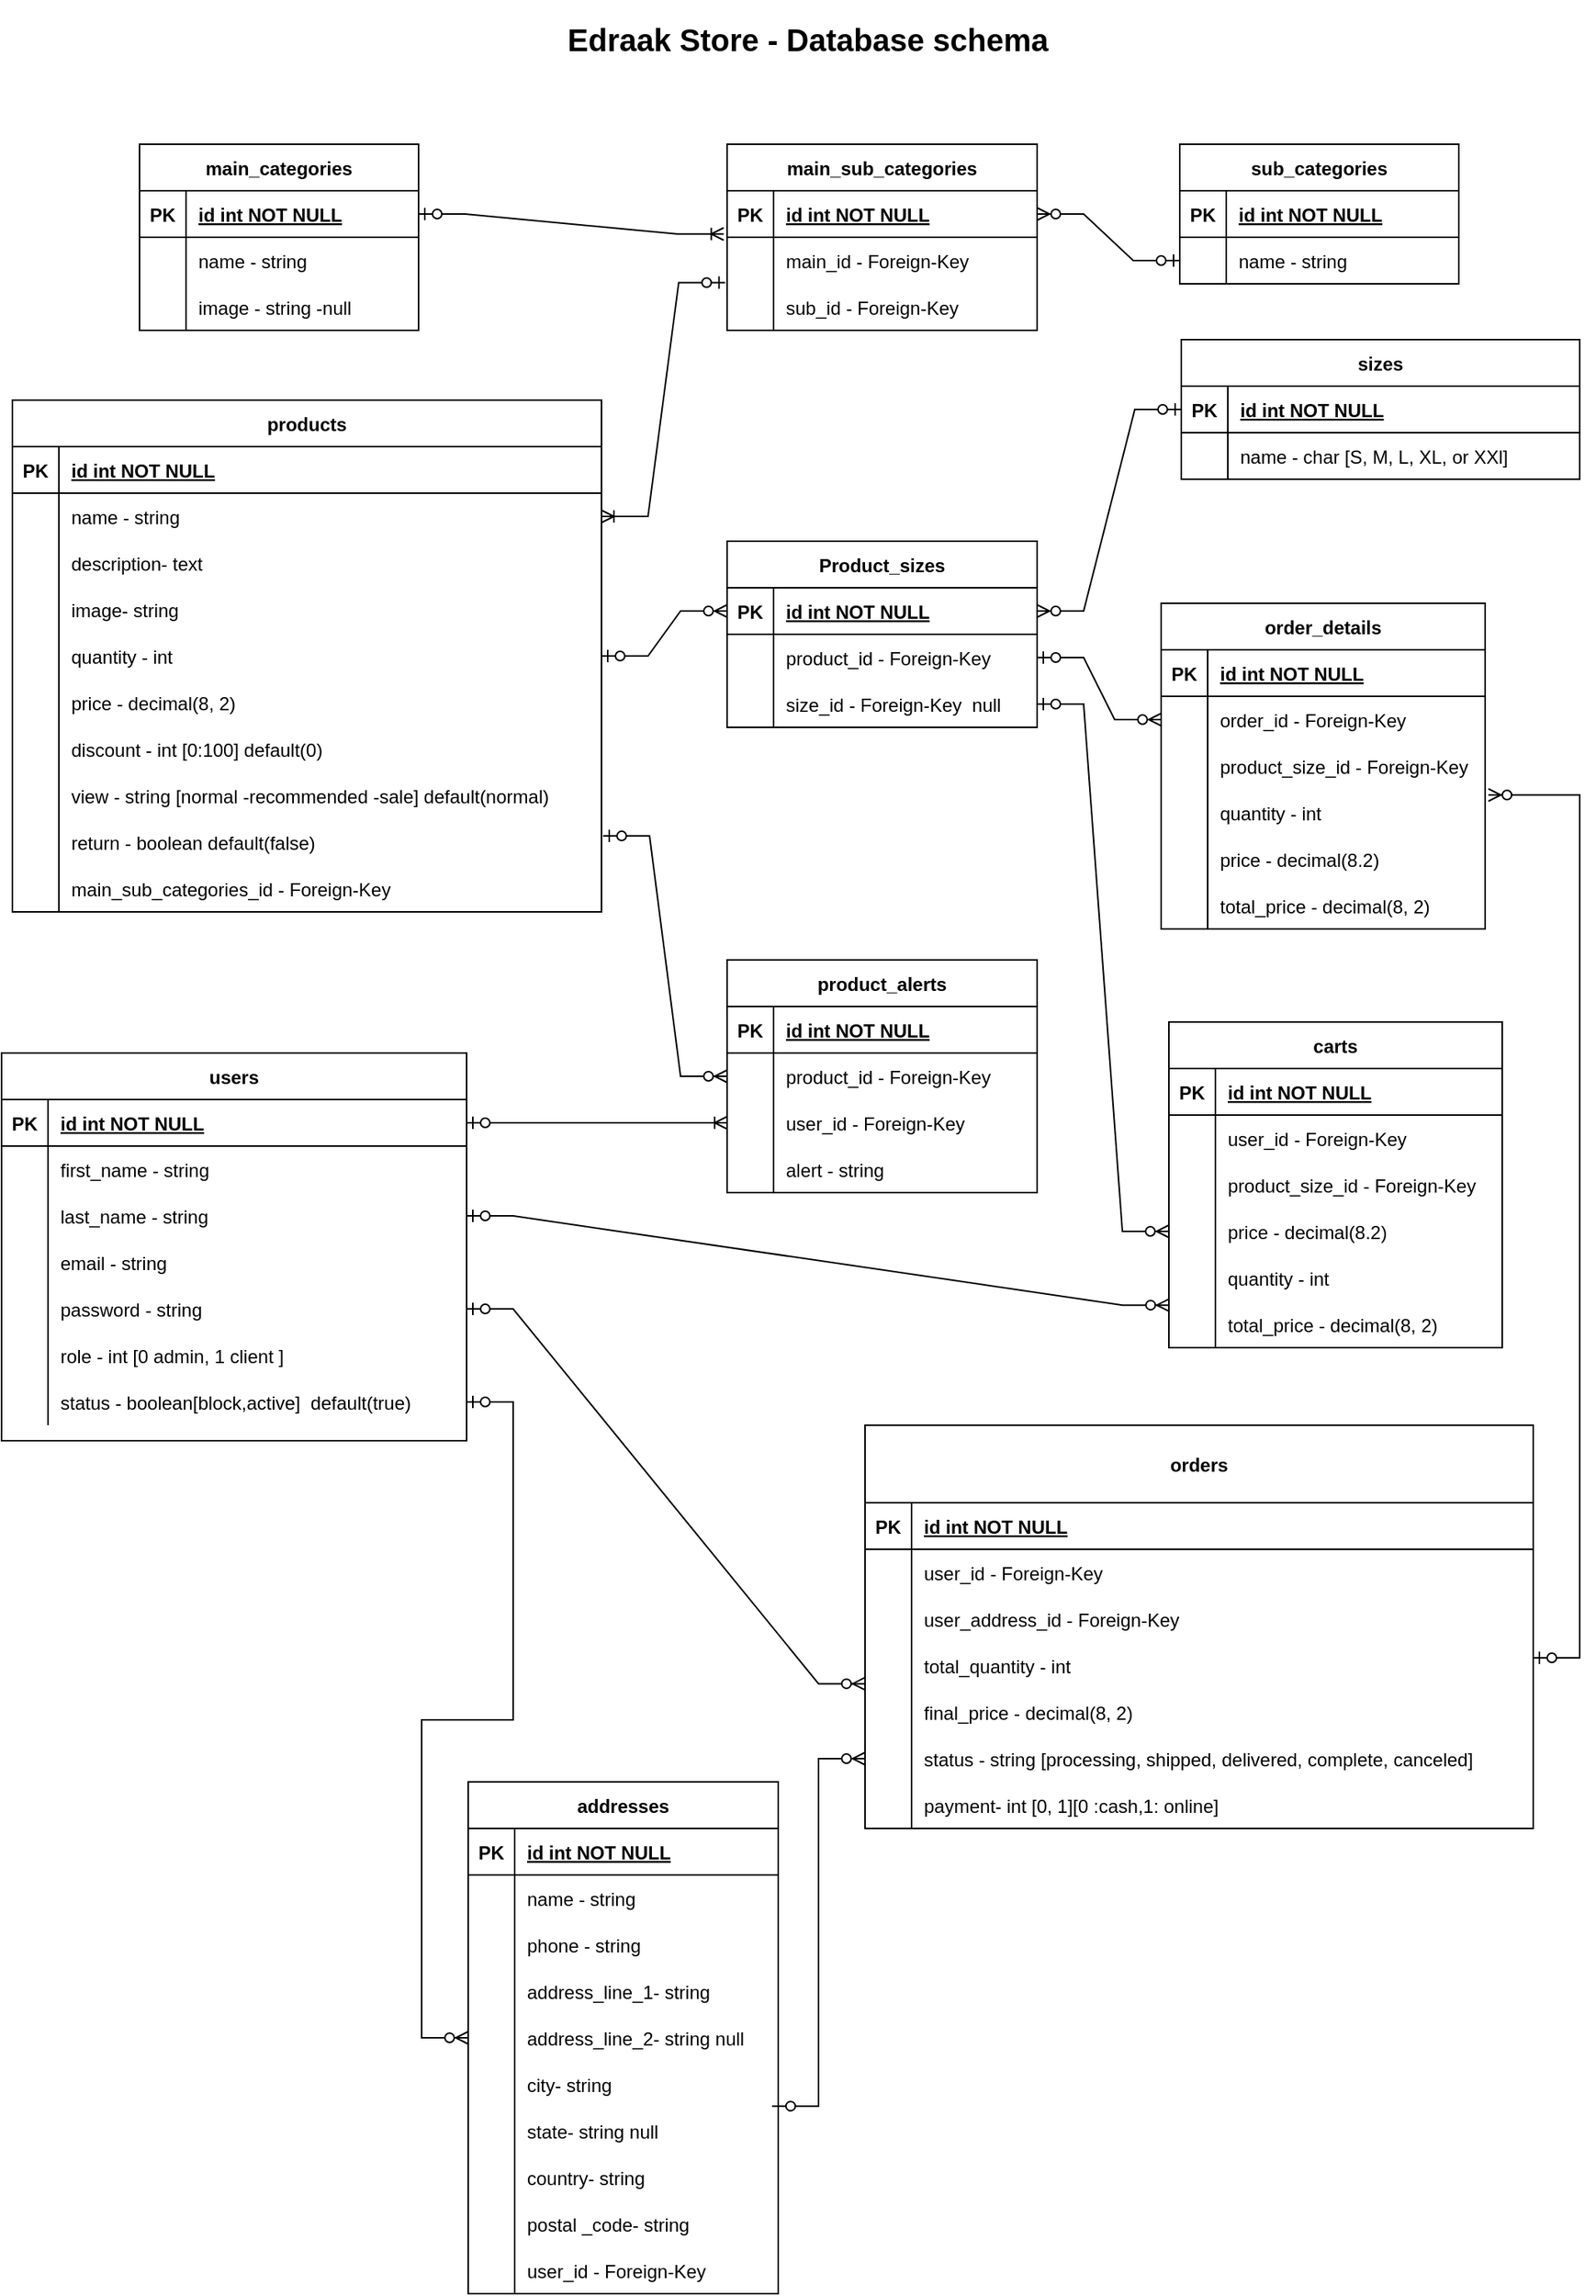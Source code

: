 <mxfile version="20.5.2" type="device"><diagram id="R2lEEEUBdFMjLlhIrx00" name="Page-1"><mxGraphModel dx="868" dy="440" grid="1" gridSize="10" guides="1" tooltips="1" connect="1" arrows="1" fold="1" page="1" pageScale="1" pageWidth="1100" pageHeight="1700" math="0" shadow="0" extFonts="Permanent Marker^https://fonts.googleapis.com/css?family=Permanent+Marker"><root><mxCell id="0"/><mxCell id="1" parent="0"/><mxCell id="C-vyLk0tnHw3VtMMgP7b-23" value="main_categories" style="shape=table;startSize=30;container=1;collapsible=1;childLayout=tableLayout;fixedRows=1;rowLines=0;fontStyle=1;align=center;resizeLast=1;" parent="1" vertex="1"><mxGeometry x="131" y="134" width="180" height="120" as="geometry"/></mxCell><mxCell id="C-vyLk0tnHw3VtMMgP7b-24" value="" style="shape=partialRectangle;collapsible=0;dropTarget=0;pointerEvents=0;fillColor=none;points=[[0,0.5],[1,0.5]];portConstraint=eastwest;top=0;left=0;right=0;bottom=1;" parent="C-vyLk0tnHw3VtMMgP7b-23" vertex="1"><mxGeometry y="30" width="180" height="30" as="geometry"/></mxCell><mxCell id="C-vyLk0tnHw3VtMMgP7b-25" value="PK" style="shape=partialRectangle;overflow=hidden;connectable=0;fillColor=none;top=0;left=0;bottom=0;right=0;fontStyle=1;" parent="C-vyLk0tnHw3VtMMgP7b-24" vertex="1"><mxGeometry width="30" height="30" as="geometry"><mxRectangle width="30" height="30" as="alternateBounds"/></mxGeometry></mxCell><mxCell id="C-vyLk0tnHw3VtMMgP7b-26" value="id int NOT NULL " style="shape=partialRectangle;overflow=hidden;connectable=0;fillColor=none;top=0;left=0;bottom=0;right=0;align=left;spacingLeft=6;fontStyle=5;" parent="C-vyLk0tnHw3VtMMgP7b-24" vertex="1"><mxGeometry x="30" width="150" height="30" as="geometry"><mxRectangle width="150" height="30" as="alternateBounds"/></mxGeometry></mxCell><mxCell id="C-vyLk0tnHw3VtMMgP7b-27" value="" style="shape=partialRectangle;collapsible=0;dropTarget=0;pointerEvents=0;fillColor=none;points=[[0,0.5],[1,0.5]];portConstraint=eastwest;top=0;left=0;right=0;bottom=0;" parent="C-vyLk0tnHw3VtMMgP7b-23" vertex="1"><mxGeometry y="60" width="180" height="30" as="geometry"/></mxCell><mxCell id="C-vyLk0tnHw3VtMMgP7b-28" value="" style="shape=partialRectangle;overflow=hidden;connectable=0;fillColor=none;top=0;left=0;bottom=0;right=0;" parent="C-vyLk0tnHw3VtMMgP7b-27" vertex="1"><mxGeometry width="30" height="30" as="geometry"><mxRectangle width="30" height="30" as="alternateBounds"/></mxGeometry></mxCell><mxCell id="C-vyLk0tnHw3VtMMgP7b-29" value="name - string" style="shape=partialRectangle;overflow=hidden;connectable=0;fillColor=none;top=0;left=0;bottom=0;right=0;align=left;spacingLeft=6;" parent="C-vyLk0tnHw3VtMMgP7b-27" vertex="1"><mxGeometry x="30" width="150" height="30" as="geometry"><mxRectangle width="150" height="30" as="alternateBounds"/></mxGeometry></mxCell><mxCell id="c0WwvHY6Tgxa-UAPkDzR-23" value="" style="shape=partialRectangle;collapsible=0;dropTarget=0;pointerEvents=0;fillColor=none;points=[[0,0.5],[1,0.5]];portConstraint=eastwest;top=0;left=0;right=0;bottom=0;" parent="C-vyLk0tnHw3VtMMgP7b-23" vertex="1"><mxGeometry y="90" width="180" height="30" as="geometry"/></mxCell><mxCell id="c0WwvHY6Tgxa-UAPkDzR-24" value="" style="shape=partialRectangle;overflow=hidden;connectable=0;fillColor=none;top=0;left=0;bottom=0;right=0;" parent="c0WwvHY6Tgxa-UAPkDzR-23" vertex="1"><mxGeometry width="30" height="30" as="geometry"><mxRectangle width="30" height="30" as="alternateBounds"/></mxGeometry></mxCell><mxCell id="c0WwvHY6Tgxa-UAPkDzR-25" value="image - string -null" style="shape=partialRectangle;overflow=hidden;connectable=0;fillColor=none;top=0;left=0;bottom=0;right=0;align=left;spacingLeft=6;" parent="c0WwvHY6Tgxa-UAPkDzR-23" vertex="1"><mxGeometry x="30" width="150" height="30" as="geometry"><mxRectangle width="150" height="30" as="alternateBounds"/></mxGeometry></mxCell><mxCell id="c0WwvHY6Tgxa-UAPkDzR-26" value="sub_categories" style="shape=table;startSize=30;container=1;collapsible=1;childLayout=tableLayout;fixedRows=1;rowLines=0;fontStyle=1;align=center;resizeLast=1;" parent="1" vertex="1"><mxGeometry x="802" y="134" width="180" height="90" as="geometry"/></mxCell><mxCell id="c0WwvHY6Tgxa-UAPkDzR-27" value="" style="shape=partialRectangle;collapsible=0;dropTarget=0;pointerEvents=0;fillColor=none;points=[[0,0.5],[1,0.5]];portConstraint=eastwest;top=0;left=0;right=0;bottom=1;" parent="c0WwvHY6Tgxa-UAPkDzR-26" vertex="1"><mxGeometry y="30" width="180" height="30" as="geometry"/></mxCell><mxCell id="c0WwvHY6Tgxa-UAPkDzR-28" value="PK" style="shape=partialRectangle;overflow=hidden;connectable=0;fillColor=none;top=0;left=0;bottom=0;right=0;fontStyle=1;" parent="c0WwvHY6Tgxa-UAPkDzR-27" vertex="1"><mxGeometry width="30" height="30" as="geometry"><mxRectangle width="30" height="30" as="alternateBounds"/></mxGeometry></mxCell><mxCell id="c0WwvHY6Tgxa-UAPkDzR-29" value="id int NOT NULL " style="shape=partialRectangle;overflow=hidden;connectable=0;fillColor=none;top=0;left=0;bottom=0;right=0;align=left;spacingLeft=6;fontStyle=5;" parent="c0WwvHY6Tgxa-UAPkDzR-27" vertex="1"><mxGeometry x="30" width="150" height="30" as="geometry"><mxRectangle width="150" height="30" as="alternateBounds"/></mxGeometry></mxCell><mxCell id="c0WwvHY6Tgxa-UAPkDzR-30" value="" style="shape=partialRectangle;collapsible=0;dropTarget=0;pointerEvents=0;fillColor=none;points=[[0,0.5],[1,0.5]];portConstraint=eastwest;top=0;left=0;right=0;bottom=0;" parent="c0WwvHY6Tgxa-UAPkDzR-26" vertex="1"><mxGeometry y="60" width="180" height="30" as="geometry"/></mxCell><mxCell id="c0WwvHY6Tgxa-UAPkDzR-31" value="" style="shape=partialRectangle;overflow=hidden;connectable=0;fillColor=none;top=0;left=0;bottom=0;right=0;" parent="c0WwvHY6Tgxa-UAPkDzR-30" vertex="1"><mxGeometry width="30" height="30" as="geometry"><mxRectangle width="30" height="30" as="alternateBounds"/></mxGeometry></mxCell><mxCell id="c0WwvHY6Tgxa-UAPkDzR-32" value="name - string" style="shape=partialRectangle;overflow=hidden;connectable=0;fillColor=none;top=0;left=0;bottom=0;right=0;align=left;spacingLeft=6;" parent="c0WwvHY6Tgxa-UAPkDzR-30" vertex="1"><mxGeometry x="30" width="150" height="30" as="geometry"><mxRectangle width="150" height="30" as="alternateBounds"/></mxGeometry></mxCell><mxCell id="c0WwvHY6Tgxa-UAPkDzR-47" value="&lt;font style=&quot;font-size: 20px;&quot;&gt;Edraak Store - Database schema&amp;nbsp; &lt;/font&gt;" style="text;html=1;strokeColor=none;fillColor=none;spacing=5;spacingTop=-20;whiteSpace=wrap;overflow=hidden;rounded=0;fontStyle=1;align=center;verticalAlign=middle;" parent="1" vertex="1"><mxGeometry x="215" y="56" width="700" height="40" as="geometry"/></mxCell><mxCell id="c0WwvHY6Tgxa-UAPkDzR-50" value="main_sub_categories" style="shape=table;startSize=30;container=1;collapsible=1;childLayout=tableLayout;fixedRows=1;rowLines=0;fontStyle=1;align=center;resizeLast=1;" parent="1" vertex="1"><mxGeometry x="510" y="134" width="200" height="120" as="geometry"/></mxCell><mxCell id="c0WwvHY6Tgxa-UAPkDzR-51" value="" style="shape=partialRectangle;collapsible=0;dropTarget=0;pointerEvents=0;fillColor=none;points=[[0,0.5],[1,0.5]];portConstraint=eastwest;top=0;left=0;right=0;bottom=1;" parent="c0WwvHY6Tgxa-UAPkDzR-50" vertex="1"><mxGeometry y="30" width="200" height="30" as="geometry"/></mxCell><mxCell id="c0WwvHY6Tgxa-UAPkDzR-52" value="PK" style="shape=partialRectangle;overflow=hidden;connectable=0;fillColor=none;top=0;left=0;bottom=0;right=0;fontStyle=1;" parent="c0WwvHY6Tgxa-UAPkDzR-51" vertex="1"><mxGeometry width="30" height="30" as="geometry"><mxRectangle width="30" height="30" as="alternateBounds"/></mxGeometry></mxCell><mxCell id="c0WwvHY6Tgxa-UAPkDzR-53" value="id int NOT NULL " style="shape=partialRectangle;overflow=hidden;connectable=0;fillColor=none;top=0;left=0;bottom=0;right=0;align=left;spacingLeft=6;fontStyle=5;" parent="c0WwvHY6Tgxa-UAPkDzR-51" vertex="1"><mxGeometry x="30" width="170" height="30" as="geometry"><mxRectangle width="170" height="30" as="alternateBounds"/></mxGeometry></mxCell><mxCell id="c0WwvHY6Tgxa-UAPkDzR-54" value="" style="shape=partialRectangle;collapsible=0;dropTarget=0;pointerEvents=0;fillColor=none;points=[[0,0.5],[1,0.5]];portConstraint=eastwest;top=0;left=0;right=0;bottom=0;" parent="c0WwvHY6Tgxa-UAPkDzR-50" vertex="1"><mxGeometry y="60" width="200" height="30" as="geometry"/></mxCell><mxCell id="c0WwvHY6Tgxa-UAPkDzR-55" value="" style="shape=partialRectangle;overflow=hidden;connectable=0;fillColor=none;top=0;left=0;bottom=0;right=0;" parent="c0WwvHY6Tgxa-UAPkDzR-54" vertex="1"><mxGeometry width="30" height="30" as="geometry"><mxRectangle width="30" height="30" as="alternateBounds"/></mxGeometry></mxCell><mxCell id="c0WwvHY6Tgxa-UAPkDzR-56" value="main_id - Foreign-Key" style="shape=partialRectangle;overflow=hidden;connectable=0;fillColor=none;top=0;left=0;bottom=0;right=0;align=left;spacingLeft=6;" parent="c0WwvHY6Tgxa-UAPkDzR-54" vertex="1"><mxGeometry x="30" width="170" height="30" as="geometry"><mxRectangle width="170" height="30" as="alternateBounds"/></mxGeometry></mxCell><mxCell id="c0WwvHY6Tgxa-UAPkDzR-57" value="" style="shape=partialRectangle;collapsible=0;dropTarget=0;pointerEvents=0;fillColor=none;points=[[0,0.5],[1,0.5]];portConstraint=eastwest;top=0;left=0;right=0;bottom=0;" parent="c0WwvHY6Tgxa-UAPkDzR-50" vertex="1"><mxGeometry y="90" width="200" height="30" as="geometry"/></mxCell><mxCell id="c0WwvHY6Tgxa-UAPkDzR-58" value="" style="shape=partialRectangle;overflow=hidden;connectable=0;fillColor=none;top=0;left=0;bottom=0;right=0;" parent="c0WwvHY6Tgxa-UAPkDzR-57" vertex="1"><mxGeometry width="30" height="30" as="geometry"><mxRectangle width="30" height="30" as="alternateBounds"/></mxGeometry></mxCell><mxCell id="c0WwvHY6Tgxa-UAPkDzR-59" value="sub_id - Foreign-Key" style="shape=partialRectangle;overflow=hidden;connectable=0;fillColor=none;top=0;left=0;bottom=0;right=0;align=left;spacingLeft=6;" parent="c0WwvHY6Tgxa-UAPkDzR-57" vertex="1"><mxGeometry x="30" width="170" height="30" as="geometry"><mxRectangle width="170" height="30" as="alternateBounds"/></mxGeometry></mxCell><mxCell id="c0WwvHY6Tgxa-UAPkDzR-60" value="products" style="shape=table;startSize=30;container=1;collapsible=1;childLayout=tableLayout;fixedRows=1;rowLines=0;fontStyle=1;align=center;resizeLast=1;" parent="1" vertex="1"><mxGeometry x="49" y="299" width="380" height="330" as="geometry"><mxRectangle x="31" y="300" width="90" height="30" as="alternateBounds"/></mxGeometry></mxCell><mxCell id="c0WwvHY6Tgxa-UAPkDzR-61" value="" style="shape=partialRectangle;collapsible=0;dropTarget=0;pointerEvents=0;fillColor=none;points=[[0,0.5],[1,0.5]];portConstraint=eastwest;top=0;left=0;right=0;bottom=1;" parent="c0WwvHY6Tgxa-UAPkDzR-60" vertex="1"><mxGeometry y="30" width="380" height="30" as="geometry"/></mxCell><mxCell id="c0WwvHY6Tgxa-UAPkDzR-62" value="PK" style="shape=partialRectangle;overflow=hidden;connectable=0;fillColor=none;top=0;left=0;bottom=0;right=0;fontStyle=1;" parent="c0WwvHY6Tgxa-UAPkDzR-61" vertex="1"><mxGeometry width="30" height="30" as="geometry"><mxRectangle width="30" height="30" as="alternateBounds"/></mxGeometry></mxCell><mxCell id="c0WwvHY6Tgxa-UAPkDzR-63" value="id int NOT NULL " style="shape=partialRectangle;overflow=hidden;connectable=0;fillColor=none;top=0;left=0;bottom=0;right=0;align=left;spacingLeft=6;fontStyle=5;" parent="c0WwvHY6Tgxa-UAPkDzR-61" vertex="1"><mxGeometry x="30" width="350" height="30" as="geometry"><mxRectangle width="350" height="30" as="alternateBounds"/></mxGeometry></mxCell><mxCell id="c0WwvHY6Tgxa-UAPkDzR-64" value="" style="shape=partialRectangle;collapsible=0;dropTarget=0;pointerEvents=0;fillColor=none;points=[[0,0.5],[1,0.5]];portConstraint=eastwest;top=0;left=0;right=0;bottom=0;" parent="c0WwvHY6Tgxa-UAPkDzR-60" vertex="1"><mxGeometry y="60" width="380" height="30" as="geometry"/></mxCell><mxCell id="c0WwvHY6Tgxa-UAPkDzR-65" value="" style="shape=partialRectangle;overflow=hidden;connectable=0;fillColor=none;top=0;left=0;bottom=0;right=0;" parent="c0WwvHY6Tgxa-UAPkDzR-64" vertex="1"><mxGeometry width="30" height="30" as="geometry"><mxRectangle width="30" height="30" as="alternateBounds"/></mxGeometry></mxCell><mxCell id="c0WwvHY6Tgxa-UAPkDzR-66" value="name - string" style="shape=partialRectangle;overflow=hidden;connectable=0;fillColor=none;top=0;left=0;bottom=0;right=0;align=left;spacingLeft=6;" parent="c0WwvHY6Tgxa-UAPkDzR-64" vertex="1"><mxGeometry x="30" width="350" height="30" as="geometry"><mxRectangle width="350" height="30" as="alternateBounds"/></mxGeometry></mxCell><mxCell id="Bokg7SHMFG28T0IaJHRB-1" value="" style="shape=partialRectangle;collapsible=0;dropTarget=0;pointerEvents=0;fillColor=none;points=[[0,0.5],[1,0.5]];portConstraint=eastwest;top=0;left=0;right=0;bottom=0;" parent="c0WwvHY6Tgxa-UAPkDzR-60" vertex="1"><mxGeometry y="90" width="380" height="30" as="geometry"/></mxCell><mxCell id="Bokg7SHMFG28T0IaJHRB-2" value="" style="shape=partialRectangle;overflow=hidden;connectable=0;fillColor=none;top=0;left=0;bottom=0;right=0;" parent="Bokg7SHMFG28T0IaJHRB-1" vertex="1"><mxGeometry width="30" height="30" as="geometry"><mxRectangle width="30" height="30" as="alternateBounds"/></mxGeometry></mxCell><mxCell id="Bokg7SHMFG28T0IaJHRB-3" value="description- text" style="shape=partialRectangle;overflow=hidden;connectable=0;fillColor=none;top=0;left=0;bottom=0;right=0;align=left;spacingLeft=6;" parent="Bokg7SHMFG28T0IaJHRB-1" vertex="1"><mxGeometry x="30" width="350" height="30" as="geometry"><mxRectangle width="350" height="30" as="alternateBounds"/></mxGeometry></mxCell><mxCell id="c0WwvHY6Tgxa-UAPkDzR-85" value="" style="shape=partialRectangle;collapsible=0;dropTarget=0;pointerEvents=0;fillColor=none;points=[[0,0.5],[1,0.5]];portConstraint=eastwest;top=0;left=0;right=0;bottom=0;" parent="c0WwvHY6Tgxa-UAPkDzR-60" vertex="1"><mxGeometry y="120" width="380" height="30" as="geometry"/></mxCell><mxCell id="c0WwvHY6Tgxa-UAPkDzR-86" value="" style="shape=partialRectangle;overflow=hidden;connectable=0;fillColor=none;top=0;left=0;bottom=0;right=0;" parent="c0WwvHY6Tgxa-UAPkDzR-85" vertex="1"><mxGeometry width="30" height="30" as="geometry"><mxRectangle width="30" height="30" as="alternateBounds"/></mxGeometry></mxCell><mxCell id="c0WwvHY6Tgxa-UAPkDzR-87" value="image- string" style="shape=partialRectangle;overflow=hidden;connectable=0;fillColor=none;top=0;left=0;bottom=0;right=0;align=left;spacingLeft=6;" parent="c0WwvHY6Tgxa-UAPkDzR-85" vertex="1"><mxGeometry x="30" width="350" height="30" as="geometry"><mxRectangle width="350" height="30" as="alternateBounds"/></mxGeometry></mxCell><mxCell id="c0WwvHY6Tgxa-UAPkDzR-73" value="" style="shape=partialRectangle;collapsible=0;dropTarget=0;pointerEvents=0;fillColor=none;points=[[0,0.5],[1,0.5]];portConstraint=eastwest;top=0;left=0;right=0;bottom=0;" parent="c0WwvHY6Tgxa-UAPkDzR-60" vertex="1"><mxGeometry y="150" width="380" height="30" as="geometry"/></mxCell><mxCell id="c0WwvHY6Tgxa-UAPkDzR-74" value="" style="shape=partialRectangle;overflow=hidden;connectable=0;fillColor=none;top=0;left=0;bottom=0;right=0;" parent="c0WwvHY6Tgxa-UAPkDzR-73" vertex="1"><mxGeometry width="30" height="30" as="geometry"><mxRectangle width="30" height="30" as="alternateBounds"/></mxGeometry></mxCell><mxCell id="c0WwvHY6Tgxa-UAPkDzR-75" value="quantity - int" style="shape=partialRectangle;overflow=hidden;connectable=0;fillColor=none;top=0;left=0;bottom=0;right=0;align=left;spacingLeft=6;" parent="c0WwvHY6Tgxa-UAPkDzR-73" vertex="1"><mxGeometry x="30" width="350" height="30" as="geometry"><mxRectangle width="350" height="30" as="alternateBounds"/></mxGeometry></mxCell><mxCell id="c0WwvHY6Tgxa-UAPkDzR-76" value="" style="shape=partialRectangle;collapsible=0;dropTarget=0;pointerEvents=0;fillColor=none;points=[[0,0.5],[1,0.5]];portConstraint=eastwest;top=0;left=0;right=0;bottom=0;" parent="c0WwvHY6Tgxa-UAPkDzR-60" vertex="1"><mxGeometry y="180" width="380" height="30" as="geometry"/></mxCell><mxCell id="c0WwvHY6Tgxa-UAPkDzR-77" value="" style="shape=partialRectangle;overflow=hidden;connectable=0;fillColor=none;top=0;left=0;bottom=0;right=0;" parent="c0WwvHY6Tgxa-UAPkDzR-76" vertex="1"><mxGeometry width="30" height="30" as="geometry"><mxRectangle width="30" height="30" as="alternateBounds"/></mxGeometry></mxCell><mxCell id="c0WwvHY6Tgxa-UAPkDzR-78" value="price - decimal(8, 2)" style="shape=partialRectangle;overflow=hidden;connectable=0;fillColor=none;top=0;left=0;bottom=0;right=0;align=left;spacingLeft=6;" parent="c0WwvHY6Tgxa-UAPkDzR-76" vertex="1"><mxGeometry x="30" width="350" height="30" as="geometry"><mxRectangle width="350" height="30" as="alternateBounds"/></mxGeometry></mxCell><mxCell id="c0WwvHY6Tgxa-UAPkDzR-79" value="" style="shape=partialRectangle;collapsible=0;dropTarget=0;pointerEvents=0;fillColor=none;points=[[0,0.5],[1,0.5]];portConstraint=eastwest;top=0;left=0;right=0;bottom=0;" parent="c0WwvHY6Tgxa-UAPkDzR-60" vertex="1"><mxGeometry y="210" width="380" height="30" as="geometry"/></mxCell><mxCell id="c0WwvHY6Tgxa-UAPkDzR-80" value="" style="shape=partialRectangle;overflow=hidden;connectable=0;fillColor=none;top=0;left=0;bottom=0;right=0;" parent="c0WwvHY6Tgxa-UAPkDzR-79" vertex="1"><mxGeometry width="30" height="30" as="geometry"><mxRectangle width="30" height="30" as="alternateBounds"/></mxGeometry></mxCell><mxCell id="c0WwvHY6Tgxa-UAPkDzR-81" value="discount - int [0:100] default(0) " style="shape=partialRectangle;overflow=hidden;connectable=0;fillColor=none;top=0;left=0;bottom=0;right=0;align=left;spacingLeft=6;" parent="c0WwvHY6Tgxa-UAPkDzR-79" vertex="1"><mxGeometry x="30" width="350" height="30" as="geometry"><mxRectangle width="350" height="30" as="alternateBounds"/></mxGeometry></mxCell><mxCell id="c0WwvHY6Tgxa-UAPkDzR-82" value="" style="shape=partialRectangle;collapsible=0;dropTarget=0;pointerEvents=0;fillColor=none;points=[[0,0.5],[1,0.5]];portConstraint=eastwest;top=0;left=0;right=0;bottom=0;" parent="c0WwvHY6Tgxa-UAPkDzR-60" vertex="1"><mxGeometry y="240" width="380" height="30" as="geometry"/></mxCell><mxCell id="c0WwvHY6Tgxa-UAPkDzR-83" value="" style="shape=partialRectangle;overflow=hidden;connectable=0;fillColor=none;top=0;left=0;bottom=0;right=0;" parent="c0WwvHY6Tgxa-UAPkDzR-82" vertex="1"><mxGeometry width="30" height="30" as="geometry"><mxRectangle width="30" height="30" as="alternateBounds"/></mxGeometry></mxCell><mxCell id="c0WwvHY6Tgxa-UAPkDzR-84" value="view - string [normal -recommended -sale] default(normal)" style="shape=partialRectangle;overflow=hidden;connectable=0;fillColor=none;top=0;left=0;bottom=0;right=0;align=left;spacingLeft=6;" parent="c0WwvHY6Tgxa-UAPkDzR-82" vertex="1"><mxGeometry x="30" width="350" height="30" as="geometry"><mxRectangle width="350" height="30" as="alternateBounds"/></mxGeometry></mxCell><mxCell id="c0WwvHY6Tgxa-UAPkDzR-186" value="" style="shape=partialRectangle;collapsible=0;dropTarget=0;pointerEvents=0;fillColor=none;points=[[0,0.5],[1,0.5]];portConstraint=eastwest;top=0;left=0;right=0;bottom=0;" parent="c0WwvHY6Tgxa-UAPkDzR-60" vertex="1"><mxGeometry y="270" width="380" height="30" as="geometry"/></mxCell><mxCell id="c0WwvHY6Tgxa-UAPkDzR-187" value="" style="shape=partialRectangle;overflow=hidden;connectable=0;fillColor=none;top=0;left=0;bottom=0;right=0;" parent="c0WwvHY6Tgxa-UAPkDzR-186" vertex="1"><mxGeometry width="30" height="30" as="geometry"><mxRectangle width="30" height="30" as="alternateBounds"/></mxGeometry></mxCell><mxCell id="c0WwvHY6Tgxa-UAPkDzR-188" value="return - boolean default(false)" style="shape=partialRectangle;overflow=hidden;connectable=0;fillColor=none;top=0;left=0;bottom=0;right=0;align=left;spacingLeft=6;" parent="c0WwvHY6Tgxa-UAPkDzR-186" vertex="1"><mxGeometry x="30" width="350" height="30" as="geometry"><mxRectangle width="350" height="30" as="alternateBounds"/></mxGeometry></mxCell><mxCell id="WC9o5YE6ZZz923hqnQHm-199" value="" style="shape=partialRectangle;collapsible=0;dropTarget=0;pointerEvents=0;fillColor=none;points=[[0,0.5],[1,0.5]];portConstraint=eastwest;top=0;left=0;right=0;bottom=0;" parent="c0WwvHY6Tgxa-UAPkDzR-60" vertex="1"><mxGeometry y="300" width="380" height="30" as="geometry"/></mxCell><mxCell id="WC9o5YE6ZZz923hqnQHm-200" value="" style="shape=partialRectangle;overflow=hidden;connectable=0;fillColor=none;top=0;left=0;bottom=0;right=0;" parent="WC9o5YE6ZZz923hqnQHm-199" vertex="1"><mxGeometry width="30" height="30" as="geometry"><mxRectangle width="30" height="30" as="alternateBounds"/></mxGeometry></mxCell><mxCell id="WC9o5YE6ZZz923hqnQHm-201" value="main_sub_categories_id - Foreign-Key" style="shape=partialRectangle;overflow=hidden;connectable=0;fillColor=none;top=0;left=0;bottom=0;right=0;align=left;spacingLeft=6;" parent="WC9o5YE6ZZz923hqnQHm-199" vertex="1"><mxGeometry x="30" width="350" height="30" as="geometry"><mxRectangle width="350" height="30" as="alternateBounds"/></mxGeometry></mxCell><mxCell id="c0WwvHY6Tgxa-UAPkDzR-98" value="sizes" style="shape=table;startSize=30;container=1;collapsible=1;childLayout=tableLayout;fixedRows=1;rowLines=0;fontStyle=1;align=center;resizeLast=1;" parent="1" vertex="1"><mxGeometry x="803" y="260" width="257" height="90" as="geometry"/></mxCell><mxCell id="c0WwvHY6Tgxa-UAPkDzR-99" value="" style="shape=partialRectangle;collapsible=0;dropTarget=0;pointerEvents=0;fillColor=none;points=[[0,0.5],[1,0.5]];portConstraint=eastwest;top=0;left=0;right=0;bottom=1;" parent="c0WwvHY6Tgxa-UAPkDzR-98" vertex="1"><mxGeometry y="30" width="257" height="30" as="geometry"/></mxCell><mxCell id="c0WwvHY6Tgxa-UAPkDzR-100" value="PK" style="shape=partialRectangle;overflow=hidden;connectable=0;fillColor=none;top=0;left=0;bottom=0;right=0;fontStyle=1;" parent="c0WwvHY6Tgxa-UAPkDzR-99" vertex="1"><mxGeometry width="30" height="30" as="geometry"><mxRectangle width="30" height="30" as="alternateBounds"/></mxGeometry></mxCell><mxCell id="c0WwvHY6Tgxa-UAPkDzR-101" value="id int NOT NULL " style="shape=partialRectangle;overflow=hidden;connectable=0;fillColor=none;top=0;left=0;bottom=0;right=0;align=left;spacingLeft=6;fontStyle=5;" parent="c0WwvHY6Tgxa-UAPkDzR-99" vertex="1"><mxGeometry x="30" width="227" height="30" as="geometry"><mxRectangle width="227" height="30" as="alternateBounds"/></mxGeometry></mxCell><mxCell id="c0WwvHY6Tgxa-UAPkDzR-102" value="" style="shape=partialRectangle;collapsible=0;dropTarget=0;pointerEvents=0;fillColor=none;points=[[0,0.5],[1,0.5]];portConstraint=eastwest;top=0;left=0;right=0;bottom=0;" parent="c0WwvHY6Tgxa-UAPkDzR-98" vertex="1"><mxGeometry y="60" width="257" height="30" as="geometry"/></mxCell><mxCell id="c0WwvHY6Tgxa-UAPkDzR-103" value="" style="shape=partialRectangle;overflow=hidden;connectable=0;fillColor=none;top=0;left=0;bottom=0;right=0;" parent="c0WwvHY6Tgxa-UAPkDzR-102" vertex="1"><mxGeometry width="30" height="30" as="geometry"><mxRectangle width="30" height="30" as="alternateBounds"/></mxGeometry></mxCell><mxCell id="c0WwvHY6Tgxa-UAPkDzR-104" value="name - char [S, M, L, XL, or XXl]" style="shape=partialRectangle;overflow=hidden;connectable=0;fillColor=none;top=0;left=0;bottom=0;right=0;align=left;spacingLeft=6;" parent="c0WwvHY6Tgxa-UAPkDzR-102" vertex="1"><mxGeometry x="30" width="227" height="30" as="geometry"><mxRectangle width="227" height="30" as="alternateBounds"/></mxGeometry></mxCell><mxCell id="c0WwvHY6Tgxa-UAPkDzR-105" value="Product_sizes" style="shape=table;startSize=30;container=1;collapsible=1;childLayout=tableLayout;fixedRows=1;rowLines=0;fontStyle=1;align=center;resizeLast=1;" parent="1" vertex="1"><mxGeometry x="510" y="390" width="200" height="120" as="geometry"/></mxCell><mxCell id="c0WwvHY6Tgxa-UAPkDzR-106" value="" style="shape=partialRectangle;collapsible=0;dropTarget=0;pointerEvents=0;fillColor=none;points=[[0,0.5],[1,0.5]];portConstraint=eastwest;top=0;left=0;right=0;bottom=1;" parent="c0WwvHY6Tgxa-UAPkDzR-105" vertex="1"><mxGeometry y="30" width="200" height="30" as="geometry"/></mxCell><mxCell id="c0WwvHY6Tgxa-UAPkDzR-107" value="PK" style="shape=partialRectangle;overflow=hidden;connectable=0;fillColor=none;top=0;left=0;bottom=0;right=0;fontStyle=1;" parent="c0WwvHY6Tgxa-UAPkDzR-106" vertex="1"><mxGeometry width="30" height="30" as="geometry"><mxRectangle width="30" height="30" as="alternateBounds"/></mxGeometry></mxCell><mxCell id="c0WwvHY6Tgxa-UAPkDzR-108" value="id int NOT NULL " style="shape=partialRectangle;overflow=hidden;connectable=0;fillColor=none;top=0;left=0;bottom=0;right=0;align=left;spacingLeft=6;fontStyle=5;" parent="c0WwvHY6Tgxa-UAPkDzR-106" vertex="1"><mxGeometry x="30" width="170" height="30" as="geometry"><mxRectangle width="170" height="30" as="alternateBounds"/></mxGeometry></mxCell><mxCell id="c0WwvHY6Tgxa-UAPkDzR-109" value="" style="shape=partialRectangle;collapsible=0;dropTarget=0;pointerEvents=0;fillColor=none;points=[[0,0.5],[1,0.5]];portConstraint=eastwest;top=0;left=0;right=0;bottom=0;" parent="c0WwvHY6Tgxa-UAPkDzR-105" vertex="1"><mxGeometry y="60" width="200" height="30" as="geometry"/></mxCell><mxCell id="c0WwvHY6Tgxa-UAPkDzR-110" value="" style="shape=partialRectangle;overflow=hidden;connectable=0;fillColor=none;top=0;left=0;bottom=0;right=0;" parent="c0WwvHY6Tgxa-UAPkDzR-109" vertex="1"><mxGeometry width="30" height="30" as="geometry"><mxRectangle width="30" height="30" as="alternateBounds"/></mxGeometry></mxCell><mxCell id="c0WwvHY6Tgxa-UAPkDzR-111" value="product_id - Foreign-Key" style="shape=partialRectangle;overflow=hidden;connectable=0;fillColor=none;top=0;left=0;bottom=0;right=0;align=left;spacingLeft=6;" parent="c0WwvHY6Tgxa-UAPkDzR-109" vertex="1"><mxGeometry x="30" width="170" height="30" as="geometry"><mxRectangle width="170" height="30" as="alternateBounds"/></mxGeometry></mxCell><mxCell id="c0WwvHY6Tgxa-UAPkDzR-112" value="" style="shape=partialRectangle;collapsible=0;dropTarget=0;pointerEvents=0;fillColor=none;points=[[0,0.5],[1,0.5]];portConstraint=eastwest;top=0;left=0;right=0;bottom=0;" parent="c0WwvHY6Tgxa-UAPkDzR-105" vertex="1"><mxGeometry y="90" width="200" height="30" as="geometry"/></mxCell><mxCell id="c0WwvHY6Tgxa-UAPkDzR-113" value="" style="shape=partialRectangle;overflow=hidden;connectable=0;fillColor=none;top=0;left=0;bottom=0;right=0;" parent="c0WwvHY6Tgxa-UAPkDzR-112" vertex="1"><mxGeometry width="30" height="30" as="geometry"><mxRectangle width="30" height="30" as="alternateBounds"/></mxGeometry></mxCell><mxCell id="c0WwvHY6Tgxa-UAPkDzR-114" value="size_id - Foreign-Key  null" style="shape=partialRectangle;overflow=hidden;connectable=0;fillColor=none;top=0;left=0;bottom=0;right=0;align=left;spacingLeft=6;" parent="c0WwvHY6Tgxa-UAPkDzR-112" vertex="1"><mxGeometry x="30" width="170" height="30" as="geometry"><mxRectangle width="170" height="30" as="alternateBounds"/></mxGeometry></mxCell><mxCell id="c0WwvHY6Tgxa-UAPkDzR-134" value="users" style="shape=table;startSize=30;container=1;collapsible=1;childLayout=tableLayout;fixedRows=1;rowLines=0;fontStyle=1;align=center;resizeLast=1;" parent="1" vertex="1"><mxGeometry x="42" y="720" width="300" height="250" as="geometry"/></mxCell><mxCell id="c0WwvHY6Tgxa-UAPkDzR-135" value="" style="shape=partialRectangle;collapsible=0;dropTarget=0;pointerEvents=0;fillColor=none;points=[[0,0.5],[1,0.5]];portConstraint=eastwest;top=0;left=0;right=0;bottom=1;" parent="c0WwvHY6Tgxa-UAPkDzR-134" vertex="1"><mxGeometry y="30" width="300" height="30" as="geometry"/></mxCell><mxCell id="c0WwvHY6Tgxa-UAPkDzR-136" value="PK" style="shape=partialRectangle;overflow=hidden;connectable=0;fillColor=none;top=0;left=0;bottom=0;right=0;fontStyle=1;" parent="c0WwvHY6Tgxa-UAPkDzR-135" vertex="1"><mxGeometry width="30" height="30" as="geometry"><mxRectangle width="30" height="30" as="alternateBounds"/></mxGeometry></mxCell><mxCell id="c0WwvHY6Tgxa-UAPkDzR-137" value="id int NOT NULL " style="shape=partialRectangle;overflow=hidden;connectable=0;fillColor=none;top=0;left=0;bottom=0;right=0;align=left;spacingLeft=6;fontStyle=5;" parent="c0WwvHY6Tgxa-UAPkDzR-135" vertex="1"><mxGeometry x="30" width="270" height="30" as="geometry"><mxRectangle width="270" height="30" as="alternateBounds"/></mxGeometry></mxCell><mxCell id="c0WwvHY6Tgxa-UAPkDzR-138" value="" style="shape=partialRectangle;collapsible=0;dropTarget=0;pointerEvents=0;fillColor=none;points=[[0,0.5],[1,0.5]];portConstraint=eastwest;top=0;left=0;right=0;bottom=0;" parent="c0WwvHY6Tgxa-UAPkDzR-134" vertex="1"><mxGeometry y="60" width="300" height="30" as="geometry"/></mxCell><mxCell id="c0WwvHY6Tgxa-UAPkDzR-139" value="" style="shape=partialRectangle;overflow=hidden;connectable=0;fillColor=none;top=0;left=0;bottom=0;right=0;" parent="c0WwvHY6Tgxa-UAPkDzR-138" vertex="1"><mxGeometry width="30" height="30" as="geometry"><mxRectangle width="30" height="30" as="alternateBounds"/></mxGeometry></mxCell><mxCell id="c0WwvHY6Tgxa-UAPkDzR-140" value="first_name - string" style="shape=partialRectangle;overflow=hidden;connectable=0;fillColor=none;top=0;left=0;bottom=0;right=0;align=left;spacingLeft=6;" parent="c0WwvHY6Tgxa-UAPkDzR-138" vertex="1"><mxGeometry x="30" width="270" height="30" as="geometry"><mxRectangle width="270" height="30" as="alternateBounds"/></mxGeometry></mxCell><mxCell id="c0WwvHY6Tgxa-UAPkDzR-183" value="" style="shape=partialRectangle;collapsible=0;dropTarget=0;pointerEvents=0;fillColor=none;points=[[0,0.5],[1,0.5]];portConstraint=eastwest;top=0;left=0;right=0;bottom=0;" parent="c0WwvHY6Tgxa-UAPkDzR-134" vertex="1"><mxGeometry y="90" width="300" height="30" as="geometry"/></mxCell><mxCell id="c0WwvHY6Tgxa-UAPkDzR-184" value="" style="shape=partialRectangle;overflow=hidden;connectable=0;fillColor=none;top=0;left=0;bottom=0;right=0;" parent="c0WwvHY6Tgxa-UAPkDzR-183" vertex="1"><mxGeometry width="30" height="30" as="geometry"><mxRectangle width="30" height="30" as="alternateBounds"/></mxGeometry></mxCell><mxCell id="c0WwvHY6Tgxa-UAPkDzR-185" value="last_name - string" style="shape=partialRectangle;overflow=hidden;connectable=0;fillColor=none;top=0;left=0;bottom=0;right=0;align=left;spacingLeft=6;" parent="c0WwvHY6Tgxa-UAPkDzR-183" vertex="1"><mxGeometry x="30" width="270" height="30" as="geometry"><mxRectangle width="270" height="30" as="alternateBounds"/></mxGeometry></mxCell><mxCell id="c0WwvHY6Tgxa-UAPkDzR-141" value="" style="shape=partialRectangle;collapsible=0;dropTarget=0;pointerEvents=0;fillColor=none;points=[[0,0.5],[1,0.5]];portConstraint=eastwest;top=0;left=0;right=0;bottom=0;" parent="c0WwvHY6Tgxa-UAPkDzR-134" vertex="1"><mxGeometry y="120" width="300" height="30" as="geometry"/></mxCell><mxCell id="c0WwvHY6Tgxa-UAPkDzR-142" value="" style="shape=partialRectangle;overflow=hidden;connectable=0;fillColor=none;top=0;left=0;bottom=0;right=0;" parent="c0WwvHY6Tgxa-UAPkDzR-141" vertex="1"><mxGeometry width="30" height="30" as="geometry"><mxRectangle width="30" height="30" as="alternateBounds"/></mxGeometry></mxCell><mxCell id="c0WwvHY6Tgxa-UAPkDzR-143" value="email - string" style="shape=partialRectangle;overflow=hidden;connectable=0;fillColor=none;top=0;left=0;bottom=0;right=0;align=left;spacingLeft=6;" parent="c0WwvHY6Tgxa-UAPkDzR-141" vertex="1"><mxGeometry x="30" width="270" height="30" as="geometry"><mxRectangle width="270" height="30" as="alternateBounds"/></mxGeometry></mxCell><mxCell id="c0WwvHY6Tgxa-UAPkDzR-144" value="" style="shape=partialRectangle;collapsible=0;dropTarget=0;pointerEvents=0;fillColor=none;points=[[0,0.5],[1,0.5]];portConstraint=eastwest;top=0;left=0;right=0;bottom=0;" parent="c0WwvHY6Tgxa-UAPkDzR-134" vertex="1"><mxGeometry y="150" width="300" height="30" as="geometry"/></mxCell><mxCell id="c0WwvHY6Tgxa-UAPkDzR-145" value="" style="shape=partialRectangle;overflow=hidden;connectable=0;fillColor=none;top=0;left=0;bottom=0;right=0;" parent="c0WwvHY6Tgxa-UAPkDzR-144" vertex="1"><mxGeometry width="30" height="30" as="geometry"><mxRectangle width="30" height="30" as="alternateBounds"/></mxGeometry></mxCell><mxCell id="c0WwvHY6Tgxa-UAPkDzR-146" value="password - string" style="shape=partialRectangle;overflow=hidden;connectable=0;fillColor=none;top=0;left=0;bottom=0;right=0;align=left;spacingLeft=6;" parent="c0WwvHY6Tgxa-UAPkDzR-144" vertex="1"><mxGeometry x="30" width="270" height="30" as="geometry"><mxRectangle width="270" height="30" as="alternateBounds"/></mxGeometry></mxCell><mxCell id="WC9o5YE6ZZz923hqnQHm-214" value="" style="shape=partialRectangle;collapsible=0;dropTarget=0;pointerEvents=0;fillColor=none;points=[[0,0.5],[1,0.5]];portConstraint=eastwest;top=0;left=0;right=0;bottom=0;" parent="c0WwvHY6Tgxa-UAPkDzR-134" vertex="1"><mxGeometry y="180" width="300" height="30" as="geometry"/></mxCell><mxCell id="WC9o5YE6ZZz923hqnQHm-215" value="" style="shape=partialRectangle;overflow=hidden;connectable=0;fillColor=none;top=0;left=0;bottom=0;right=0;" parent="WC9o5YE6ZZz923hqnQHm-214" vertex="1"><mxGeometry width="30" height="30" as="geometry"><mxRectangle width="30" height="30" as="alternateBounds"/></mxGeometry></mxCell><mxCell id="WC9o5YE6ZZz923hqnQHm-216" value="role - int [0 admin, 1 client ]" style="shape=partialRectangle;overflow=hidden;connectable=0;fillColor=none;top=0;left=0;bottom=0;right=0;align=left;spacingLeft=6;" parent="WC9o5YE6ZZz923hqnQHm-214" vertex="1"><mxGeometry x="30" width="270" height="30" as="geometry"><mxRectangle width="270" height="30" as="alternateBounds"/></mxGeometry></mxCell><mxCell id="WC9o5YE6ZZz923hqnQHm-217" value="" style="shape=partialRectangle;collapsible=0;dropTarget=0;pointerEvents=0;fillColor=none;points=[[0,0.5],[1,0.5]];portConstraint=eastwest;top=0;left=0;right=0;bottom=0;" parent="c0WwvHY6Tgxa-UAPkDzR-134" vertex="1"><mxGeometry y="210" width="300" height="30" as="geometry"/></mxCell><mxCell id="WC9o5YE6ZZz923hqnQHm-218" value="" style="shape=partialRectangle;overflow=hidden;connectable=0;fillColor=none;top=0;left=0;bottom=0;right=0;" parent="WC9o5YE6ZZz923hqnQHm-217" vertex="1"><mxGeometry width="30" height="30" as="geometry"><mxRectangle width="30" height="30" as="alternateBounds"/></mxGeometry></mxCell><mxCell id="WC9o5YE6ZZz923hqnQHm-219" value="status - boolean[block,active]  default(true)" style="shape=partialRectangle;overflow=hidden;connectable=0;fillColor=none;top=0;left=0;bottom=0;right=0;align=left;spacingLeft=6;" parent="WC9o5YE6ZZz923hqnQHm-217" vertex="1"><mxGeometry x="30" width="270" height="30" as="geometry"><mxRectangle width="270" height="30" as="alternateBounds"/></mxGeometry></mxCell><mxCell id="c0WwvHY6Tgxa-UAPkDzR-167" value="addresses" style="shape=table;startSize=30;container=1;collapsible=1;childLayout=tableLayout;fixedRows=1;rowLines=0;fontStyle=1;align=center;resizeLast=1;" parent="1" vertex="1"><mxGeometry x="343" y="1190" width="200" height="330" as="geometry"/></mxCell><mxCell id="c0WwvHY6Tgxa-UAPkDzR-168" value="" style="shape=partialRectangle;collapsible=0;dropTarget=0;pointerEvents=0;fillColor=none;points=[[0,0.5],[1,0.5]];portConstraint=eastwest;top=0;left=0;right=0;bottom=1;" parent="c0WwvHY6Tgxa-UAPkDzR-167" vertex="1"><mxGeometry y="30" width="200" height="30" as="geometry"/></mxCell><mxCell id="c0WwvHY6Tgxa-UAPkDzR-169" value="PK" style="shape=partialRectangle;overflow=hidden;connectable=0;fillColor=none;top=0;left=0;bottom=0;right=0;fontStyle=1;" parent="c0WwvHY6Tgxa-UAPkDzR-168" vertex="1"><mxGeometry width="30" height="30" as="geometry"><mxRectangle width="30" height="30" as="alternateBounds"/></mxGeometry></mxCell><mxCell id="c0WwvHY6Tgxa-UAPkDzR-170" value="id int NOT NULL " style="shape=partialRectangle;overflow=hidden;connectable=0;fillColor=none;top=0;left=0;bottom=0;right=0;align=left;spacingLeft=6;fontStyle=5;" parent="c0WwvHY6Tgxa-UAPkDzR-168" vertex="1"><mxGeometry x="30" width="170" height="30" as="geometry"><mxRectangle width="170" height="30" as="alternateBounds"/></mxGeometry></mxCell><mxCell id="c0WwvHY6Tgxa-UAPkDzR-171" value="" style="shape=partialRectangle;collapsible=0;dropTarget=0;pointerEvents=0;fillColor=none;points=[[0,0.5],[1,0.5]];portConstraint=eastwest;top=0;left=0;right=0;bottom=0;" parent="c0WwvHY6Tgxa-UAPkDzR-167" vertex="1"><mxGeometry y="60" width="200" height="30" as="geometry"/></mxCell><mxCell id="c0WwvHY6Tgxa-UAPkDzR-172" value="" style="shape=partialRectangle;overflow=hidden;connectable=0;fillColor=none;top=0;left=0;bottom=0;right=0;" parent="c0WwvHY6Tgxa-UAPkDzR-171" vertex="1"><mxGeometry width="30" height="30" as="geometry"><mxRectangle width="30" height="30" as="alternateBounds"/></mxGeometry></mxCell><mxCell id="c0WwvHY6Tgxa-UAPkDzR-173" value="name - string " style="shape=partialRectangle;overflow=hidden;connectable=0;fillColor=none;top=0;left=0;bottom=0;right=0;align=left;spacingLeft=6;" parent="c0WwvHY6Tgxa-UAPkDzR-171" vertex="1"><mxGeometry x="30" width="170" height="30" as="geometry"><mxRectangle width="170" height="30" as="alternateBounds"/></mxGeometry></mxCell><mxCell id="c0WwvHY6Tgxa-UAPkDzR-174" value="" style="shape=partialRectangle;collapsible=0;dropTarget=0;pointerEvents=0;fillColor=none;points=[[0,0.5],[1,0.5]];portConstraint=eastwest;top=0;left=0;right=0;bottom=0;" parent="c0WwvHY6Tgxa-UAPkDzR-167" vertex="1"><mxGeometry y="90" width="200" height="30" as="geometry"/></mxCell><mxCell id="c0WwvHY6Tgxa-UAPkDzR-175" value="" style="shape=partialRectangle;overflow=hidden;connectable=0;fillColor=none;top=0;left=0;bottom=0;right=0;" parent="c0WwvHY6Tgxa-UAPkDzR-174" vertex="1"><mxGeometry width="30" height="30" as="geometry"><mxRectangle width="30" height="30" as="alternateBounds"/></mxGeometry></mxCell><mxCell id="c0WwvHY6Tgxa-UAPkDzR-176" value="phone - string" style="shape=partialRectangle;overflow=hidden;connectable=0;fillColor=none;top=0;left=0;bottom=0;right=0;align=left;spacingLeft=6;" parent="c0WwvHY6Tgxa-UAPkDzR-174" vertex="1"><mxGeometry x="30" width="170" height="30" as="geometry"><mxRectangle width="170" height="30" as="alternateBounds"/></mxGeometry></mxCell><mxCell id="c0WwvHY6Tgxa-UAPkDzR-177" value="" style="shape=partialRectangle;collapsible=0;dropTarget=0;pointerEvents=0;fillColor=none;points=[[0,0.5],[1,0.5]];portConstraint=eastwest;top=0;left=0;right=0;bottom=0;" parent="c0WwvHY6Tgxa-UAPkDzR-167" vertex="1"><mxGeometry y="120" width="200" height="30" as="geometry"/></mxCell><mxCell id="c0WwvHY6Tgxa-UAPkDzR-178" value="" style="shape=partialRectangle;overflow=hidden;connectable=0;fillColor=none;top=0;left=0;bottom=0;right=0;" parent="c0WwvHY6Tgxa-UAPkDzR-177" vertex="1"><mxGeometry width="30" height="30" as="geometry"><mxRectangle width="30" height="30" as="alternateBounds"/></mxGeometry></mxCell><mxCell id="c0WwvHY6Tgxa-UAPkDzR-179" value="address_line_1- string " style="shape=partialRectangle;overflow=hidden;connectable=0;fillColor=none;top=0;left=0;bottom=0;right=0;align=left;spacingLeft=6;" parent="c0WwvHY6Tgxa-UAPkDzR-177" vertex="1"><mxGeometry x="30" width="170" height="30" as="geometry"><mxRectangle width="170" height="30" as="alternateBounds"/></mxGeometry></mxCell><mxCell id="c0WwvHY6Tgxa-UAPkDzR-192" value="" style="shape=partialRectangle;collapsible=0;dropTarget=0;pointerEvents=0;fillColor=none;points=[[0,0.5],[1,0.5]];portConstraint=eastwest;top=0;left=0;right=0;bottom=0;" parent="c0WwvHY6Tgxa-UAPkDzR-167" vertex="1"><mxGeometry y="150" width="200" height="30" as="geometry"/></mxCell><mxCell id="c0WwvHY6Tgxa-UAPkDzR-193" value="" style="shape=partialRectangle;overflow=hidden;connectable=0;fillColor=none;top=0;left=0;bottom=0;right=0;" parent="c0WwvHY6Tgxa-UAPkDzR-192" vertex="1"><mxGeometry width="30" height="30" as="geometry"><mxRectangle width="30" height="30" as="alternateBounds"/></mxGeometry></mxCell><mxCell id="c0WwvHY6Tgxa-UAPkDzR-194" value="address_line_2- string null" style="shape=partialRectangle;overflow=hidden;connectable=0;fillColor=none;top=0;left=0;bottom=0;right=0;align=left;spacingLeft=6;" parent="c0WwvHY6Tgxa-UAPkDzR-192" vertex="1"><mxGeometry x="30" width="170" height="30" as="geometry"><mxRectangle width="170" height="30" as="alternateBounds"/></mxGeometry></mxCell><mxCell id="c0WwvHY6Tgxa-UAPkDzR-180" value="" style="shape=partialRectangle;collapsible=0;dropTarget=0;pointerEvents=0;fillColor=none;points=[[0,0.5],[1,0.5]];portConstraint=eastwest;top=0;left=0;right=0;bottom=0;" parent="c0WwvHY6Tgxa-UAPkDzR-167" vertex="1"><mxGeometry y="180" width="200" height="30" as="geometry"/></mxCell><mxCell id="c0WwvHY6Tgxa-UAPkDzR-181" value="" style="shape=partialRectangle;overflow=hidden;connectable=0;fillColor=none;top=0;left=0;bottom=0;right=0;" parent="c0WwvHY6Tgxa-UAPkDzR-180" vertex="1"><mxGeometry width="30" height="30" as="geometry"><mxRectangle width="30" height="30" as="alternateBounds"/></mxGeometry></mxCell><mxCell id="c0WwvHY6Tgxa-UAPkDzR-182" value="city- string" style="shape=partialRectangle;overflow=hidden;connectable=0;fillColor=none;top=0;left=0;bottom=0;right=0;align=left;spacingLeft=6;" parent="c0WwvHY6Tgxa-UAPkDzR-180" vertex="1"><mxGeometry x="30" width="170" height="30" as="geometry"><mxRectangle width="170" height="30" as="alternateBounds"/></mxGeometry></mxCell><mxCell id="c0WwvHY6Tgxa-UAPkDzR-189" value="" style="shape=partialRectangle;collapsible=0;dropTarget=0;pointerEvents=0;fillColor=none;points=[[0,0.5],[1,0.5]];portConstraint=eastwest;top=0;left=0;right=0;bottom=0;" parent="c0WwvHY6Tgxa-UAPkDzR-167" vertex="1"><mxGeometry y="210" width="200" height="30" as="geometry"/></mxCell><mxCell id="c0WwvHY6Tgxa-UAPkDzR-190" value="" style="shape=partialRectangle;overflow=hidden;connectable=0;fillColor=none;top=0;left=0;bottom=0;right=0;" parent="c0WwvHY6Tgxa-UAPkDzR-189" vertex="1"><mxGeometry width="30" height="30" as="geometry"><mxRectangle width="30" height="30" as="alternateBounds"/></mxGeometry></mxCell><mxCell id="c0WwvHY6Tgxa-UAPkDzR-191" value="state- string null" style="shape=partialRectangle;overflow=hidden;connectable=0;fillColor=none;top=0;left=0;bottom=0;right=0;align=left;spacingLeft=6;" parent="c0WwvHY6Tgxa-UAPkDzR-189" vertex="1"><mxGeometry x="30" width="170" height="30" as="geometry"><mxRectangle width="170" height="30" as="alternateBounds"/></mxGeometry></mxCell><mxCell id="c0WwvHY6Tgxa-UAPkDzR-195" value="" style="shape=partialRectangle;collapsible=0;dropTarget=0;pointerEvents=0;fillColor=none;points=[[0,0.5],[1,0.5]];portConstraint=eastwest;top=0;left=0;right=0;bottom=0;" parent="c0WwvHY6Tgxa-UAPkDzR-167" vertex="1"><mxGeometry y="240" width="200" height="30" as="geometry"/></mxCell><mxCell id="c0WwvHY6Tgxa-UAPkDzR-196" value="" style="shape=partialRectangle;overflow=hidden;connectable=0;fillColor=none;top=0;left=0;bottom=0;right=0;" parent="c0WwvHY6Tgxa-UAPkDzR-195" vertex="1"><mxGeometry width="30" height="30" as="geometry"><mxRectangle width="30" height="30" as="alternateBounds"/></mxGeometry></mxCell><mxCell id="c0WwvHY6Tgxa-UAPkDzR-197" value="country- string " style="shape=partialRectangle;overflow=hidden;connectable=0;fillColor=none;top=0;left=0;bottom=0;right=0;align=left;spacingLeft=6;" parent="c0WwvHY6Tgxa-UAPkDzR-195" vertex="1"><mxGeometry x="30" width="170" height="30" as="geometry"><mxRectangle width="170" height="30" as="alternateBounds"/></mxGeometry></mxCell><mxCell id="c0WwvHY6Tgxa-UAPkDzR-198" value="" style="shape=partialRectangle;collapsible=0;dropTarget=0;pointerEvents=0;fillColor=none;points=[[0,0.5],[1,0.5]];portConstraint=eastwest;top=0;left=0;right=0;bottom=0;" parent="c0WwvHY6Tgxa-UAPkDzR-167" vertex="1"><mxGeometry y="270" width="200" height="30" as="geometry"/></mxCell><mxCell id="c0WwvHY6Tgxa-UAPkDzR-199" value="" style="shape=partialRectangle;overflow=hidden;connectable=0;fillColor=none;top=0;left=0;bottom=0;right=0;" parent="c0WwvHY6Tgxa-UAPkDzR-198" vertex="1"><mxGeometry width="30" height="30" as="geometry"><mxRectangle width="30" height="30" as="alternateBounds"/></mxGeometry></mxCell><mxCell id="c0WwvHY6Tgxa-UAPkDzR-200" value="postal _code- string " style="shape=partialRectangle;overflow=hidden;connectable=0;fillColor=none;top=0;left=0;bottom=0;right=0;align=left;spacingLeft=6;" parent="c0WwvHY6Tgxa-UAPkDzR-198" vertex="1"><mxGeometry x="30" width="170" height="30" as="geometry"><mxRectangle width="170" height="30" as="alternateBounds"/></mxGeometry></mxCell><mxCell id="c0WwvHY6Tgxa-UAPkDzR-246" value="" style="shape=partialRectangle;collapsible=0;dropTarget=0;pointerEvents=0;fillColor=none;points=[[0,0.5],[1,0.5]];portConstraint=eastwest;top=0;left=0;right=0;bottom=0;" parent="c0WwvHY6Tgxa-UAPkDzR-167" vertex="1"><mxGeometry y="300" width="200" height="30" as="geometry"/></mxCell><mxCell id="c0WwvHY6Tgxa-UAPkDzR-247" value="" style="shape=partialRectangle;overflow=hidden;connectable=0;fillColor=none;top=0;left=0;bottom=0;right=0;" parent="c0WwvHY6Tgxa-UAPkDzR-246" vertex="1"><mxGeometry width="30" height="30" as="geometry"><mxRectangle width="30" height="30" as="alternateBounds"/></mxGeometry></mxCell><mxCell id="c0WwvHY6Tgxa-UAPkDzR-248" value="user_id - Foreign-Key" style="shape=partialRectangle;overflow=hidden;connectable=0;fillColor=none;top=0;left=0;bottom=0;right=0;align=left;spacingLeft=6;" parent="c0WwvHY6Tgxa-UAPkDzR-246" vertex="1"><mxGeometry x="30" width="170" height="30" as="geometry"><mxRectangle width="170" height="30" as="alternateBounds"/></mxGeometry></mxCell><mxCell id="c0WwvHY6Tgxa-UAPkDzR-265" value="order_details" style="shape=table;startSize=30;container=1;collapsible=1;childLayout=tableLayout;fixedRows=1;rowLines=0;fontStyle=1;align=center;resizeLast=1;" parent="1" vertex="1"><mxGeometry x="790" y="430" width="209" height="210" as="geometry"/></mxCell><mxCell id="c0WwvHY6Tgxa-UAPkDzR-266" value="" style="shape=partialRectangle;collapsible=0;dropTarget=0;pointerEvents=0;fillColor=none;points=[[0,0.5],[1,0.5]];portConstraint=eastwest;top=0;left=0;right=0;bottom=1;" parent="c0WwvHY6Tgxa-UAPkDzR-265" vertex="1"><mxGeometry y="30" width="209" height="30" as="geometry"/></mxCell><mxCell id="c0WwvHY6Tgxa-UAPkDzR-267" value="PK" style="shape=partialRectangle;overflow=hidden;connectable=0;fillColor=none;top=0;left=0;bottom=0;right=0;fontStyle=1;" parent="c0WwvHY6Tgxa-UAPkDzR-266" vertex="1"><mxGeometry width="30" height="30" as="geometry"><mxRectangle width="30" height="30" as="alternateBounds"/></mxGeometry></mxCell><mxCell id="c0WwvHY6Tgxa-UAPkDzR-268" value="id int NOT NULL " style="shape=partialRectangle;overflow=hidden;connectable=0;fillColor=none;top=0;left=0;bottom=0;right=0;align=left;spacingLeft=6;fontStyle=5;" parent="c0WwvHY6Tgxa-UAPkDzR-266" vertex="1"><mxGeometry x="30" width="179" height="30" as="geometry"><mxRectangle width="179" height="30" as="alternateBounds"/></mxGeometry></mxCell><mxCell id="c0WwvHY6Tgxa-UAPkDzR-269" value="" style="shape=partialRectangle;collapsible=0;dropTarget=0;pointerEvents=0;fillColor=none;points=[[0,0.5],[1,0.5]];portConstraint=eastwest;top=0;left=0;right=0;bottom=0;" parent="c0WwvHY6Tgxa-UAPkDzR-265" vertex="1"><mxGeometry y="60" width="209" height="30" as="geometry"/></mxCell><mxCell id="c0WwvHY6Tgxa-UAPkDzR-270" value="" style="shape=partialRectangle;overflow=hidden;connectable=0;fillColor=none;top=0;left=0;bottom=0;right=0;" parent="c0WwvHY6Tgxa-UAPkDzR-269" vertex="1"><mxGeometry width="30" height="30" as="geometry"><mxRectangle width="30" height="30" as="alternateBounds"/></mxGeometry></mxCell><mxCell id="c0WwvHY6Tgxa-UAPkDzR-271" value="order_id - Foreign-Key" style="shape=partialRectangle;overflow=hidden;connectable=0;fillColor=none;top=0;left=0;bottom=0;right=0;align=left;spacingLeft=6;" parent="c0WwvHY6Tgxa-UAPkDzR-269" vertex="1"><mxGeometry x="30" width="179" height="30" as="geometry"><mxRectangle width="179" height="30" as="alternateBounds"/></mxGeometry></mxCell><mxCell id="c0WwvHY6Tgxa-UAPkDzR-272" value="" style="shape=partialRectangle;collapsible=0;dropTarget=0;pointerEvents=0;fillColor=none;points=[[0,0.5],[1,0.5]];portConstraint=eastwest;top=0;left=0;right=0;bottom=0;" parent="c0WwvHY6Tgxa-UAPkDzR-265" vertex="1"><mxGeometry y="90" width="209" height="30" as="geometry"/></mxCell><mxCell id="c0WwvHY6Tgxa-UAPkDzR-273" value="" style="shape=partialRectangle;overflow=hidden;connectable=0;fillColor=none;top=0;left=0;bottom=0;right=0;" parent="c0WwvHY6Tgxa-UAPkDzR-272" vertex="1"><mxGeometry width="30" height="30" as="geometry"><mxRectangle width="30" height="30" as="alternateBounds"/></mxGeometry></mxCell><mxCell id="c0WwvHY6Tgxa-UAPkDzR-274" value="product_size_id - Foreign-Key" style="shape=partialRectangle;overflow=hidden;connectable=0;fillColor=none;top=0;left=0;bottom=0;right=0;align=left;spacingLeft=6;" parent="c0WwvHY6Tgxa-UAPkDzR-272" vertex="1"><mxGeometry x="30" width="179" height="30" as="geometry"><mxRectangle width="179" height="30" as="alternateBounds"/></mxGeometry></mxCell><mxCell id="c0WwvHY6Tgxa-UAPkDzR-275" value="" style="shape=partialRectangle;collapsible=0;dropTarget=0;pointerEvents=0;fillColor=none;points=[[0,0.5],[1,0.5]];portConstraint=eastwest;top=0;left=0;right=0;bottom=0;" parent="c0WwvHY6Tgxa-UAPkDzR-265" vertex="1"><mxGeometry y="120" width="209" height="30" as="geometry"/></mxCell><mxCell id="c0WwvHY6Tgxa-UAPkDzR-276" value="" style="shape=partialRectangle;overflow=hidden;connectable=0;fillColor=none;top=0;left=0;bottom=0;right=0;" parent="c0WwvHY6Tgxa-UAPkDzR-275" vertex="1"><mxGeometry width="30" height="30" as="geometry"><mxRectangle width="30" height="30" as="alternateBounds"/></mxGeometry></mxCell><mxCell id="c0WwvHY6Tgxa-UAPkDzR-277" value="quantity - int" style="shape=partialRectangle;overflow=hidden;connectable=0;fillColor=none;top=0;left=0;bottom=0;right=0;align=left;spacingLeft=6;" parent="c0WwvHY6Tgxa-UAPkDzR-275" vertex="1"><mxGeometry x="30" width="179" height="30" as="geometry"><mxRectangle width="179" height="30" as="alternateBounds"/></mxGeometry></mxCell><mxCell id="jQgpJNhoI4gxMkt-Wc0c-9" value="" style="shape=partialRectangle;collapsible=0;dropTarget=0;pointerEvents=0;fillColor=none;points=[[0,0.5],[1,0.5]];portConstraint=eastwest;top=0;left=0;right=0;bottom=0;" parent="c0WwvHY6Tgxa-UAPkDzR-265" vertex="1"><mxGeometry y="150" width="209" height="30" as="geometry"/></mxCell><mxCell id="jQgpJNhoI4gxMkt-Wc0c-10" value="" style="shape=partialRectangle;overflow=hidden;connectable=0;fillColor=none;top=0;left=0;bottom=0;right=0;" parent="jQgpJNhoI4gxMkt-Wc0c-9" vertex="1"><mxGeometry width="30" height="30" as="geometry"><mxRectangle width="30" height="30" as="alternateBounds"/></mxGeometry></mxCell><mxCell id="jQgpJNhoI4gxMkt-Wc0c-11" value="price - decimal(8.2)" style="shape=partialRectangle;overflow=hidden;connectable=0;fillColor=none;top=0;left=0;bottom=0;right=0;align=left;spacingLeft=6;" parent="jQgpJNhoI4gxMkt-Wc0c-9" vertex="1"><mxGeometry x="30" width="179" height="30" as="geometry"><mxRectangle width="179" height="30" as="alternateBounds"/></mxGeometry></mxCell><mxCell id="c0WwvHY6Tgxa-UAPkDzR-278" value="" style="shape=partialRectangle;collapsible=0;dropTarget=0;pointerEvents=0;fillColor=none;points=[[0,0.5],[1,0.5]];portConstraint=eastwest;top=0;left=0;right=0;bottom=0;" parent="c0WwvHY6Tgxa-UAPkDzR-265" vertex="1"><mxGeometry y="180" width="209" height="30" as="geometry"/></mxCell><mxCell id="c0WwvHY6Tgxa-UAPkDzR-279" value="" style="shape=partialRectangle;overflow=hidden;connectable=0;fillColor=none;top=0;left=0;bottom=0;right=0;" parent="c0WwvHY6Tgxa-UAPkDzR-278" vertex="1"><mxGeometry width="30" height="30" as="geometry"><mxRectangle width="30" height="30" as="alternateBounds"/></mxGeometry></mxCell><mxCell id="c0WwvHY6Tgxa-UAPkDzR-280" value="total_price - decimal(8, 2)" style="shape=partialRectangle;overflow=hidden;connectable=0;fillColor=none;top=0;left=0;bottom=0;right=0;align=left;spacingLeft=6;" parent="c0WwvHY6Tgxa-UAPkDzR-278" vertex="1"><mxGeometry x="30" width="179" height="30" as="geometry"><mxRectangle width="179" height="30" as="alternateBounds"/></mxGeometry></mxCell><mxCell id="c0WwvHY6Tgxa-UAPkDzR-281" value="orders" style="shape=table;startSize=50;container=1;collapsible=1;childLayout=tableLayout;fixedRows=1;rowLines=0;fontStyle=1;align=center;resizeLast=1;" parent="1" vertex="1"><mxGeometry x="599" y="960" width="431" height="260" as="geometry"/></mxCell><mxCell id="c0WwvHY6Tgxa-UAPkDzR-282" value="" style="shape=partialRectangle;collapsible=0;dropTarget=0;pointerEvents=0;fillColor=none;points=[[0,0.5],[1,0.5]];portConstraint=eastwest;top=0;left=0;right=0;bottom=1;" parent="c0WwvHY6Tgxa-UAPkDzR-281" vertex="1"><mxGeometry y="50" width="431" height="30" as="geometry"/></mxCell><mxCell id="c0WwvHY6Tgxa-UAPkDzR-283" value="PK" style="shape=partialRectangle;overflow=hidden;connectable=0;fillColor=none;top=0;left=0;bottom=0;right=0;fontStyle=1;" parent="c0WwvHY6Tgxa-UAPkDzR-282" vertex="1"><mxGeometry width="30" height="30" as="geometry"><mxRectangle width="30" height="30" as="alternateBounds"/></mxGeometry></mxCell><mxCell id="c0WwvHY6Tgxa-UAPkDzR-284" value="id int NOT NULL " style="shape=partialRectangle;overflow=hidden;connectable=0;fillColor=none;top=0;left=0;bottom=0;right=0;align=left;spacingLeft=6;fontStyle=5;" parent="c0WwvHY6Tgxa-UAPkDzR-282" vertex="1"><mxGeometry x="30" width="401" height="30" as="geometry"><mxRectangle width="401" height="30" as="alternateBounds"/></mxGeometry></mxCell><mxCell id="c0WwvHY6Tgxa-UAPkDzR-285" value="" style="shape=partialRectangle;collapsible=0;dropTarget=0;pointerEvents=0;fillColor=none;points=[[0,0.5],[1,0.5]];portConstraint=eastwest;top=0;left=0;right=0;bottom=0;" parent="c0WwvHY6Tgxa-UAPkDzR-281" vertex="1"><mxGeometry y="80" width="431" height="30" as="geometry"/></mxCell><mxCell id="c0WwvHY6Tgxa-UAPkDzR-286" value="" style="shape=partialRectangle;overflow=hidden;connectable=0;fillColor=none;top=0;left=0;bottom=0;right=0;" parent="c0WwvHY6Tgxa-UAPkDzR-285" vertex="1"><mxGeometry width="30" height="30" as="geometry"><mxRectangle width="30" height="30" as="alternateBounds"/></mxGeometry></mxCell><mxCell id="c0WwvHY6Tgxa-UAPkDzR-287" value="user_id - Foreign-Key" style="shape=partialRectangle;overflow=hidden;connectable=0;fillColor=none;top=0;left=0;bottom=0;right=0;align=left;spacingLeft=6;" parent="c0WwvHY6Tgxa-UAPkDzR-285" vertex="1"><mxGeometry x="30" width="401" height="30" as="geometry"><mxRectangle width="401" height="30" as="alternateBounds"/></mxGeometry></mxCell><mxCell id="c0WwvHY6Tgxa-UAPkDzR-298" value="" style="shape=partialRectangle;collapsible=0;dropTarget=0;pointerEvents=0;fillColor=none;points=[[0,0.5],[1,0.5]];portConstraint=eastwest;top=0;left=0;right=0;bottom=0;" parent="c0WwvHY6Tgxa-UAPkDzR-281" vertex="1"><mxGeometry y="110" width="431" height="30" as="geometry"/></mxCell><mxCell id="c0WwvHY6Tgxa-UAPkDzR-299" value="" style="shape=partialRectangle;overflow=hidden;connectable=0;fillColor=none;top=0;left=0;bottom=0;right=0;" parent="c0WwvHY6Tgxa-UAPkDzR-298" vertex="1"><mxGeometry width="30" height="30" as="geometry"><mxRectangle width="30" height="30" as="alternateBounds"/></mxGeometry></mxCell><mxCell id="c0WwvHY6Tgxa-UAPkDzR-300" value="user_address_id - Foreign-Key" style="shape=partialRectangle;overflow=hidden;connectable=0;fillColor=none;top=0;left=0;bottom=0;right=0;align=left;spacingLeft=6;" parent="c0WwvHY6Tgxa-UAPkDzR-298" vertex="1"><mxGeometry x="30" width="401" height="30" as="geometry"><mxRectangle width="401" height="30" as="alternateBounds"/></mxGeometry></mxCell><mxCell id="c0WwvHY6Tgxa-UAPkDzR-291" value="" style="shape=partialRectangle;collapsible=0;dropTarget=0;pointerEvents=0;fillColor=none;points=[[0,0.5],[1,0.5]];portConstraint=eastwest;top=0;left=0;right=0;bottom=0;" parent="c0WwvHY6Tgxa-UAPkDzR-281" vertex="1"><mxGeometry y="140" width="431" height="30" as="geometry"/></mxCell><mxCell id="c0WwvHY6Tgxa-UAPkDzR-292" value="" style="shape=partialRectangle;overflow=hidden;connectable=0;fillColor=none;top=0;left=0;bottom=0;right=0;" parent="c0WwvHY6Tgxa-UAPkDzR-291" vertex="1"><mxGeometry width="30" height="30" as="geometry"><mxRectangle width="30" height="30" as="alternateBounds"/></mxGeometry></mxCell><mxCell id="c0WwvHY6Tgxa-UAPkDzR-293" value="total_quantity - int" style="shape=partialRectangle;overflow=hidden;connectable=0;fillColor=none;top=0;left=0;bottom=0;right=0;align=left;spacingLeft=6;" parent="c0WwvHY6Tgxa-UAPkDzR-291" vertex="1"><mxGeometry x="30" width="401" height="30" as="geometry"><mxRectangle width="401" height="30" as="alternateBounds"/></mxGeometry></mxCell><mxCell id="c0WwvHY6Tgxa-UAPkDzR-294" value="" style="shape=partialRectangle;collapsible=0;dropTarget=0;pointerEvents=0;fillColor=none;points=[[0,0.5],[1,0.5]];portConstraint=eastwest;top=0;left=0;right=0;bottom=0;" parent="c0WwvHY6Tgxa-UAPkDzR-281" vertex="1"><mxGeometry y="170" width="431" height="30" as="geometry"/></mxCell><mxCell id="c0WwvHY6Tgxa-UAPkDzR-295" value="" style="shape=partialRectangle;overflow=hidden;connectable=0;fillColor=none;top=0;left=0;bottom=0;right=0;" parent="c0WwvHY6Tgxa-UAPkDzR-294" vertex="1"><mxGeometry width="30" height="30" as="geometry"><mxRectangle width="30" height="30" as="alternateBounds"/></mxGeometry></mxCell><mxCell id="c0WwvHY6Tgxa-UAPkDzR-296" value="final_price - decimal(8, 2)" style="shape=partialRectangle;overflow=hidden;connectable=0;fillColor=none;top=0;left=0;bottom=0;right=0;align=left;spacingLeft=6;" parent="c0WwvHY6Tgxa-UAPkDzR-294" vertex="1"><mxGeometry x="30" width="401" height="30" as="geometry"><mxRectangle width="401" height="30" as="alternateBounds"/></mxGeometry></mxCell><mxCell id="c0WwvHY6Tgxa-UAPkDzR-304" value="" style="shape=partialRectangle;collapsible=0;dropTarget=0;pointerEvents=0;fillColor=none;points=[[0,0.5],[1,0.5]];portConstraint=eastwest;top=0;left=0;right=0;bottom=0;" parent="c0WwvHY6Tgxa-UAPkDzR-281" vertex="1"><mxGeometry y="200" width="431" height="30" as="geometry"/></mxCell><mxCell id="c0WwvHY6Tgxa-UAPkDzR-305" value="" style="shape=partialRectangle;overflow=hidden;connectable=0;fillColor=none;top=0;left=0;bottom=0;right=0;" parent="c0WwvHY6Tgxa-UAPkDzR-304" vertex="1"><mxGeometry width="30" height="30" as="geometry"><mxRectangle width="30" height="30" as="alternateBounds"/></mxGeometry></mxCell><mxCell id="c0WwvHY6Tgxa-UAPkDzR-306" value="status - string [processing, shipped, delivered, complete, canceled]" style="shape=partialRectangle;overflow=hidden;connectable=0;fillColor=none;top=0;left=0;bottom=0;right=0;align=left;spacingLeft=6;" parent="c0WwvHY6Tgxa-UAPkDzR-304" vertex="1"><mxGeometry x="30" width="401" height="30" as="geometry"><mxRectangle width="401" height="30" as="alternateBounds"/></mxGeometry></mxCell><mxCell id="WC9o5YE6ZZz923hqnQHm-244" value="" style="shape=partialRectangle;collapsible=0;dropTarget=0;pointerEvents=0;fillColor=none;points=[[0,0.5],[1,0.5]];portConstraint=eastwest;top=0;left=0;right=0;bottom=0;" parent="c0WwvHY6Tgxa-UAPkDzR-281" vertex="1"><mxGeometry y="230" width="431" height="30" as="geometry"/></mxCell><mxCell id="WC9o5YE6ZZz923hqnQHm-245" value="" style="shape=partialRectangle;overflow=hidden;connectable=0;fillColor=none;top=0;left=0;bottom=0;right=0;" parent="WC9o5YE6ZZz923hqnQHm-244" vertex="1"><mxGeometry width="30" height="30" as="geometry"><mxRectangle width="30" height="30" as="alternateBounds"/></mxGeometry></mxCell><mxCell id="WC9o5YE6ZZz923hqnQHm-246" value="payment- int [0, 1][0 :cash,1: online]" style="shape=partialRectangle;overflow=hidden;connectable=0;fillColor=none;top=0;left=0;bottom=0;right=0;align=left;spacingLeft=6;" parent="WC9o5YE6ZZz923hqnQHm-244" vertex="1"><mxGeometry x="30" width="401" height="30" as="geometry"><mxRectangle width="401" height="30" as="alternateBounds"/></mxGeometry></mxCell><mxCell id="c0WwvHY6Tgxa-UAPkDzR-307" value="" style="edgeStyle=entityRelationEdgeStyle;fontSize=12;html=1;endArrow=ERoneToMany;startArrow=ERzeroToOne;rounded=0;entryX=-0.011;entryY=-0.071;entryDx=0;entryDy=0;entryPerimeter=0;exitX=1;exitY=0.5;exitDx=0;exitDy=0;" parent="1" source="C-vyLk0tnHw3VtMMgP7b-24" target="c0WwvHY6Tgxa-UAPkDzR-54" edge="1"><mxGeometry width="100" height="100" relative="1" as="geometry"><mxPoint x="341" y="170" as="sourcePoint"/><mxPoint x="410" y="220" as="targetPoint"/></mxGeometry></mxCell><mxCell id="c0WwvHY6Tgxa-UAPkDzR-314" value="" style="edgeStyle=entityRelationEdgeStyle;fontSize=12;html=1;endArrow=ERzeroToMany;startArrow=ERzeroToOne;rounded=0;exitX=0;exitY=0.5;exitDx=0;exitDy=0;" parent="1" source="c0WwvHY6Tgxa-UAPkDzR-30" target="c0WwvHY6Tgxa-UAPkDzR-51" edge="1"><mxGeometry width="100" height="100" relative="1" as="geometry"><mxPoint x="690" y="174" as="sourcePoint"/><mxPoint x="710" y="114" as="targetPoint"/></mxGeometry></mxCell><mxCell id="c0WwvHY6Tgxa-UAPkDzR-316" value="" style="edgeStyle=entityRelationEdgeStyle;fontSize=12;html=1;endArrow=ERzeroToMany;startArrow=ERzeroToOne;rounded=0;entryX=0;entryY=0.5;entryDx=0;entryDy=0;exitX=1;exitY=0.5;exitDx=0;exitDy=0;" parent="1" source="c0WwvHY6Tgxa-UAPkDzR-73" target="c0WwvHY6Tgxa-UAPkDzR-106" edge="1"><mxGeometry width="100" height="100" relative="1" as="geometry"><mxPoint x="410" y="420" as="sourcePoint"/><mxPoint x="521" y="494" as="targetPoint"/></mxGeometry></mxCell><mxCell id="c0WwvHY6Tgxa-UAPkDzR-318" value="" style="edgeStyle=entityRelationEdgeStyle;fontSize=12;html=1;endArrow=ERzeroToMany;startArrow=ERzeroToOne;rounded=0;entryX=1;entryY=0.5;entryDx=0;entryDy=0;exitX=0;exitY=0.5;exitDx=0;exitDy=0;" parent="1" source="c0WwvHY6Tgxa-UAPkDzR-99" target="c0WwvHY6Tgxa-UAPkDzR-106" edge="1"><mxGeometry width="100" height="100" relative="1" as="geometry"><mxPoint x="750" y="500" as="sourcePoint"/><mxPoint x="778.6" y="566.17" as="targetPoint"/></mxGeometry></mxCell><mxCell id="c0WwvHY6Tgxa-UAPkDzR-337" value="" style="edgeStyle=entityRelationEdgeStyle;fontSize=12;html=1;endArrow=ERzeroToMany;startArrow=ERzeroToOne;rounded=0;entryX=0;entryY=0.89;entryDx=0;entryDy=0;entryPerimeter=0;exitX=1;exitY=0.5;exitDx=0;exitDy=0;" parent="1" source="c0WwvHY6Tgxa-UAPkDzR-144" edge="1"><mxGeometry width="100" height="100" relative="1" as="geometry"><mxPoint x="460" y="1060" as="sourcePoint"/><mxPoint x="599" y="1126.7" as="targetPoint"/></mxGeometry></mxCell><mxCell id="WC9o5YE6ZZz923hqnQHm-1" value="" style="edgeStyle=entityRelationEdgeStyle;fontSize=12;html=1;endArrow=ERzeroToMany;startArrow=ERzeroToOne;rounded=0;entryX=0;entryY=0.5;entryDx=0;entryDy=0;exitX=1;exitY=0.5;exitDx=0;exitDy=0;" parent="1" source="WC9o5YE6ZZz923hqnQHm-217" target="c0WwvHY6Tgxa-UAPkDzR-192" edge="1"><mxGeometry width="100" height="100" relative="1" as="geometry"><mxPoint x="140" y="1110" as="sourcePoint"/><mxPoint x="300" y="1410" as="targetPoint"/></mxGeometry></mxCell><mxCell id="WC9o5YE6ZZz923hqnQHm-207" value="" style="edgeStyle=entityRelationEdgeStyle;fontSize=12;html=1;endArrow=ERzeroToMany;startArrow=ERzeroToOne;rounded=0;exitX=0.98;exitY=-0.031;exitDx=0;exitDy=0;entryX=0;entryY=0.5;entryDx=0;entryDy=0;exitPerimeter=0;" parent="1" target="c0WwvHY6Tgxa-UAPkDzR-304" edge="1"><mxGeometry width="100" height="100" relative="1" as="geometry"><mxPoint x="539" y="1399.07" as="sourcePoint"/><mxPoint x="310" y="1120" as="targetPoint"/></mxGeometry></mxCell><mxCell id="WC9o5YE6ZZz923hqnQHm-209" value="" style="edgeStyle=entityRelationEdgeStyle;fontSize=12;html=1;endArrow=ERzeroToMany;startArrow=ERzeroToOne;rounded=0;entryX=1.01;entryY=0.121;entryDx=0;entryDy=0;entryPerimeter=0;" parent="1" target="c0WwvHY6Tgxa-UAPkDzR-275" edge="1"><mxGeometry width="100" height="100" relative="1" as="geometry"><mxPoint x="1030" y="1110" as="sourcePoint"/><mxPoint x="260" y="910" as="targetPoint"/></mxGeometry></mxCell><mxCell id="jQgpJNhoI4gxMkt-Wc0c-1" value="" style="edgeStyle=entityRelationEdgeStyle;fontSize=12;html=1;endArrow=ERzeroToMany;startArrow=ERzeroToOne;rounded=0;entryX=0;entryY=0.5;entryDx=0;entryDy=0;exitX=1;exitY=0.5;exitDx=0;exitDy=0;" parent="1" source="c0WwvHY6Tgxa-UAPkDzR-109" target="c0WwvHY6Tgxa-UAPkDzR-269" edge="1"><mxGeometry width="100" height="100" relative="1" as="geometry"><mxPoint x="350" y="765" as="sourcePoint"/><mxPoint x="400" y="650" as="targetPoint"/></mxGeometry></mxCell><mxCell id="jQgpJNhoI4gxMkt-Wc0c-2" value="" style="edgeStyle=entityRelationEdgeStyle;fontSize=12;html=1;endArrow=ERzeroToMany;startArrow=ERzeroToOne;rounded=0;entryX=0;entryY=0.5;entryDx=0;entryDy=0;exitX=1;exitY=0.5;exitDx=0;exitDy=0;" parent="1" source="c0WwvHY6Tgxa-UAPkDzR-112" target="jQgpJNhoI4gxMkt-Wc0c-130" edge="1"><mxGeometry width="100" height="100" relative="1" as="geometry"><mxPoint x="699" y="610" as="sourcePoint"/><mxPoint x="668" y="796.99" as="targetPoint"/></mxGeometry></mxCell><mxCell id="jQgpJNhoI4gxMkt-Wc0c-109" value="product_alerts " style="shape=table;startSize=30;container=1;collapsible=1;childLayout=tableLayout;fixedRows=1;rowLines=0;fontStyle=1;align=center;resizeLast=1;" parent="1" vertex="1"><mxGeometry x="510" y="660" width="200" height="150" as="geometry"/></mxCell><mxCell id="jQgpJNhoI4gxMkt-Wc0c-110" value="" style="shape=partialRectangle;collapsible=0;dropTarget=0;pointerEvents=0;fillColor=none;points=[[0,0.5],[1,0.5]];portConstraint=eastwest;top=0;left=0;right=0;bottom=1;" parent="jQgpJNhoI4gxMkt-Wc0c-109" vertex="1"><mxGeometry y="30" width="200" height="30" as="geometry"/></mxCell><mxCell id="jQgpJNhoI4gxMkt-Wc0c-111" value="PK" style="shape=partialRectangle;overflow=hidden;connectable=0;fillColor=none;top=0;left=0;bottom=0;right=0;fontStyle=1;" parent="jQgpJNhoI4gxMkt-Wc0c-110" vertex="1"><mxGeometry width="30" height="30" as="geometry"><mxRectangle width="30" height="30" as="alternateBounds"/></mxGeometry></mxCell><mxCell id="jQgpJNhoI4gxMkt-Wc0c-112" value="id int NOT NULL " style="shape=partialRectangle;overflow=hidden;connectable=0;fillColor=none;top=0;left=0;bottom=0;right=0;align=left;spacingLeft=6;fontStyle=5;" parent="jQgpJNhoI4gxMkt-Wc0c-110" vertex="1"><mxGeometry x="30" width="170" height="30" as="geometry"><mxRectangle width="170" height="30" as="alternateBounds"/></mxGeometry></mxCell><mxCell id="jQgpJNhoI4gxMkt-Wc0c-113" value="" style="shape=partialRectangle;collapsible=0;dropTarget=0;pointerEvents=0;fillColor=none;points=[[0,0.5],[1,0.5]];portConstraint=eastwest;top=0;left=0;right=0;bottom=0;" parent="jQgpJNhoI4gxMkt-Wc0c-109" vertex="1"><mxGeometry y="60" width="200" height="30" as="geometry"/></mxCell><mxCell id="jQgpJNhoI4gxMkt-Wc0c-114" value="" style="shape=partialRectangle;overflow=hidden;connectable=0;fillColor=none;top=0;left=0;bottom=0;right=0;" parent="jQgpJNhoI4gxMkt-Wc0c-113" vertex="1"><mxGeometry width="30" height="30" as="geometry"><mxRectangle width="30" height="30" as="alternateBounds"/></mxGeometry></mxCell><mxCell id="jQgpJNhoI4gxMkt-Wc0c-115" value="product_id - Foreign-Key" style="shape=partialRectangle;overflow=hidden;connectable=0;fillColor=none;top=0;left=0;bottom=0;right=0;align=left;spacingLeft=6;" parent="jQgpJNhoI4gxMkt-Wc0c-113" vertex="1"><mxGeometry x="30" width="170" height="30" as="geometry"><mxRectangle width="170" height="30" as="alternateBounds"/></mxGeometry></mxCell><mxCell id="jQgpJNhoI4gxMkt-Wc0c-116" value="" style="shape=partialRectangle;collapsible=0;dropTarget=0;pointerEvents=0;fillColor=none;points=[[0,0.5],[1,0.5]];portConstraint=eastwest;top=0;left=0;right=0;bottom=0;" parent="jQgpJNhoI4gxMkt-Wc0c-109" vertex="1"><mxGeometry y="90" width="200" height="30" as="geometry"/></mxCell><mxCell id="jQgpJNhoI4gxMkt-Wc0c-117" value="" style="shape=partialRectangle;overflow=hidden;connectable=0;fillColor=none;top=0;left=0;bottom=0;right=0;" parent="jQgpJNhoI4gxMkt-Wc0c-116" vertex="1"><mxGeometry width="30" height="30" as="geometry"><mxRectangle width="30" height="30" as="alternateBounds"/></mxGeometry></mxCell><mxCell id="jQgpJNhoI4gxMkt-Wc0c-118" value="user_id - Foreign-Key" style="shape=partialRectangle;overflow=hidden;connectable=0;fillColor=none;top=0;left=0;bottom=0;right=0;align=left;spacingLeft=6;" parent="jQgpJNhoI4gxMkt-Wc0c-116" vertex="1"><mxGeometry x="30" width="170" height="30" as="geometry"><mxRectangle width="170" height="30" as="alternateBounds"/></mxGeometry></mxCell><mxCell id="jQgpJNhoI4gxMkt-Wc0c-160" value="" style="shape=partialRectangle;collapsible=0;dropTarget=0;pointerEvents=0;fillColor=none;points=[[0,0.5],[1,0.5]];portConstraint=eastwest;top=0;left=0;right=0;bottom=0;" parent="jQgpJNhoI4gxMkt-Wc0c-109" vertex="1"><mxGeometry y="120" width="200" height="30" as="geometry"/></mxCell><mxCell id="jQgpJNhoI4gxMkt-Wc0c-161" value="" style="shape=partialRectangle;overflow=hidden;connectable=0;fillColor=none;top=0;left=0;bottom=0;right=0;" parent="jQgpJNhoI4gxMkt-Wc0c-160" vertex="1"><mxGeometry width="30" height="30" as="geometry"><mxRectangle width="30" height="30" as="alternateBounds"/></mxGeometry></mxCell><mxCell id="jQgpJNhoI4gxMkt-Wc0c-162" value="alert - string" style="shape=partialRectangle;overflow=hidden;connectable=0;fillColor=none;top=0;left=0;bottom=0;right=0;align=left;spacingLeft=6;" parent="jQgpJNhoI4gxMkt-Wc0c-160" vertex="1"><mxGeometry x="30" width="170" height="30" as="geometry"><mxRectangle width="170" height="30" as="alternateBounds"/></mxGeometry></mxCell><mxCell id="jQgpJNhoI4gxMkt-Wc0c-120" value="carts" style="shape=table;startSize=30;container=1;collapsible=1;childLayout=tableLayout;fixedRows=1;rowLines=0;fontStyle=1;align=center;resizeLast=1;" parent="1" vertex="1"><mxGeometry x="795" y="700" width="215" height="210" as="geometry"/></mxCell><mxCell id="jQgpJNhoI4gxMkt-Wc0c-121" value="" style="shape=partialRectangle;collapsible=0;dropTarget=0;pointerEvents=0;fillColor=none;points=[[0,0.5],[1,0.5]];portConstraint=eastwest;top=0;left=0;right=0;bottom=1;" parent="jQgpJNhoI4gxMkt-Wc0c-120" vertex="1"><mxGeometry y="30" width="215" height="30" as="geometry"/></mxCell><mxCell id="jQgpJNhoI4gxMkt-Wc0c-122" value="PK" style="shape=partialRectangle;overflow=hidden;connectable=0;fillColor=none;top=0;left=0;bottom=0;right=0;fontStyle=1;" parent="jQgpJNhoI4gxMkt-Wc0c-121" vertex="1"><mxGeometry width="30" height="30" as="geometry"><mxRectangle width="30" height="30" as="alternateBounds"/></mxGeometry></mxCell><mxCell id="jQgpJNhoI4gxMkt-Wc0c-123" value="id int NOT NULL " style="shape=partialRectangle;overflow=hidden;connectable=0;fillColor=none;top=0;left=0;bottom=0;right=0;align=left;spacingLeft=6;fontStyle=5;" parent="jQgpJNhoI4gxMkt-Wc0c-121" vertex="1"><mxGeometry x="30" width="185" height="30" as="geometry"><mxRectangle width="185" height="30" as="alternateBounds"/></mxGeometry></mxCell><mxCell id="jQgpJNhoI4gxMkt-Wc0c-124" value="" style="shape=partialRectangle;collapsible=0;dropTarget=0;pointerEvents=0;fillColor=none;points=[[0,0.5],[1,0.5]];portConstraint=eastwest;top=0;left=0;right=0;bottom=0;" parent="jQgpJNhoI4gxMkt-Wc0c-120" vertex="1"><mxGeometry y="60" width="215" height="30" as="geometry"/></mxCell><mxCell id="jQgpJNhoI4gxMkt-Wc0c-125" value="" style="shape=partialRectangle;overflow=hidden;connectable=0;fillColor=none;top=0;left=0;bottom=0;right=0;" parent="jQgpJNhoI4gxMkt-Wc0c-124" vertex="1"><mxGeometry width="30" height="30" as="geometry"><mxRectangle width="30" height="30" as="alternateBounds"/></mxGeometry></mxCell><mxCell id="jQgpJNhoI4gxMkt-Wc0c-126" value="user_id - Foreign-Key" style="shape=partialRectangle;overflow=hidden;connectable=0;fillColor=none;top=0;left=0;bottom=0;right=0;align=left;spacingLeft=6;" parent="jQgpJNhoI4gxMkt-Wc0c-124" vertex="1"><mxGeometry x="30" width="185" height="30" as="geometry"><mxRectangle width="185" height="30" as="alternateBounds"/></mxGeometry></mxCell><mxCell id="jQgpJNhoI4gxMkt-Wc0c-127" value="" style="shape=partialRectangle;collapsible=0;dropTarget=0;pointerEvents=0;fillColor=none;points=[[0,0.5],[1,0.5]];portConstraint=eastwest;top=0;left=0;right=0;bottom=0;" parent="jQgpJNhoI4gxMkt-Wc0c-120" vertex="1"><mxGeometry y="90" width="215" height="30" as="geometry"/></mxCell><mxCell id="jQgpJNhoI4gxMkt-Wc0c-128" value="" style="shape=partialRectangle;overflow=hidden;connectable=0;fillColor=none;top=0;left=0;bottom=0;right=0;" parent="jQgpJNhoI4gxMkt-Wc0c-127" vertex="1"><mxGeometry width="30" height="30" as="geometry"><mxRectangle width="30" height="30" as="alternateBounds"/></mxGeometry></mxCell><mxCell id="jQgpJNhoI4gxMkt-Wc0c-129" value="product_size_id - Foreign-Key" style="shape=partialRectangle;overflow=hidden;connectable=0;fillColor=none;top=0;left=0;bottom=0;right=0;align=left;spacingLeft=6;" parent="jQgpJNhoI4gxMkt-Wc0c-127" vertex="1"><mxGeometry x="30" width="185" height="30" as="geometry"><mxRectangle width="185" height="30" as="alternateBounds"/></mxGeometry></mxCell><mxCell id="jQgpJNhoI4gxMkt-Wc0c-130" value="" style="shape=partialRectangle;collapsible=0;dropTarget=0;pointerEvents=0;fillColor=none;points=[[0,0.5],[1,0.5]];portConstraint=eastwest;top=0;left=0;right=0;bottom=0;" parent="jQgpJNhoI4gxMkt-Wc0c-120" vertex="1"><mxGeometry y="120" width="215" height="30" as="geometry"/></mxCell><mxCell id="jQgpJNhoI4gxMkt-Wc0c-131" value="" style="shape=partialRectangle;overflow=hidden;connectable=0;fillColor=none;top=0;left=0;bottom=0;right=0;" parent="jQgpJNhoI4gxMkt-Wc0c-130" vertex="1"><mxGeometry width="30" height="30" as="geometry"><mxRectangle width="30" height="30" as="alternateBounds"/></mxGeometry></mxCell><mxCell id="jQgpJNhoI4gxMkt-Wc0c-132" value="price - decimal(8.2)" style="shape=partialRectangle;overflow=hidden;connectable=0;fillColor=none;top=0;left=0;bottom=0;right=0;align=left;spacingLeft=6;" parent="jQgpJNhoI4gxMkt-Wc0c-130" vertex="1"><mxGeometry x="30" width="185" height="30" as="geometry"><mxRectangle width="185" height="30" as="alternateBounds"/></mxGeometry></mxCell><mxCell id="jQgpJNhoI4gxMkt-Wc0c-133" value="" style="shape=partialRectangle;collapsible=0;dropTarget=0;pointerEvents=0;fillColor=none;points=[[0,0.5],[1,0.5]];portConstraint=eastwest;top=0;left=0;right=0;bottom=0;" parent="jQgpJNhoI4gxMkt-Wc0c-120" vertex="1"><mxGeometry y="150" width="215" height="30" as="geometry"/></mxCell><mxCell id="jQgpJNhoI4gxMkt-Wc0c-134" value="" style="shape=partialRectangle;overflow=hidden;connectable=0;fillColor=none;top=0;left=0;bottom=0;right=0;" parent="jQgpJNhoI4gxMkt-Wc0c-133" vertex="1"><mxGeometry width="30" height="30" as="geometry"><mxRectangle width="30" height="30" as="alternateBounds"/></mxGeometry></mxCell><mxCell id="jQgpJNhoI4gxMkt-Wc0c-135" value="quantity - int" style="shape=partialRectangle;overflow=hidden;connectable=0;fillColor=none;top=0;left=0;bottom=0;right=0;align=left;spacingLeft=6;" parent="jQgpJNhoI4gxMkt-Wc0c-133" vertex="1"><mxGeometry x="30" width="185" height="30" as="geometry"><mxRectangle width="185" height="30" as="alternateBounds"/></mxGeometry></mxCell><mxCell id="jQgpJNhoI4gxMkt-Wc0c-136" value="" style="shape=partialRectangle;collapsible=0;dropTarget=0;pointerEvents=0;fillColor=none;points=[[0,0.5],[1,0.5]];portConstraint=eastwest;top=0;left=0;right=0;bottom=0;" parent="jQgpJNhoI4gxMkt-Wc0c-120" vertex="1"><mxGeometry y="180" width="215" height="30" as="geometry"/></mxCell><mxCell id="jQgpJNhoI4gxMkt-Wc0c-137" value="" style="shape=partialRectangle;overflow=hidden;connectable=0;fillColor=none;top=0;left=0;bottom=0;right=0;" parent="jQgpJNhoI4gxMkt-Wc0c-136" vertex="1"><mxGeometry width="30" height="30" as="geometry"><mxRectangle width="30" height="30" as="alternateBounds"/></mxGeometry></mxCell><mxCell id="jQgpJNhoI4gxMkt-Wc0c-138" value="total_price - decimal(8, 2)" style="shape=partialRectangle;overflow=hidden;connectable=0;fillColor=none;top=0;left=0;bottom=0;right=0;align=left;spacingLeft=6;" parent="jQgpJNhoI4gxMkt-Wc0c-136" vertex="1"><mxGeometry x="30" width="185" height="30" as="geometry"><mxRectangle width="185" height="30" as="alternateBounds"/></mxGeometry></mxCell><mxCell id="jQgpJNhoI4gxMkt-Wc0c-200" value="" style="edgeStyle=entityRelationEdgeStyle;fontSize=12;html=1;endArrow=ERzeroToMany;startArrow=ERzeroToOne;rounded=0;" parent="1" target="jQgpJNhoI4gxMkt-Wc0c-113" edge="1"><mxGeometry width="100" height="100" relative="1" as="geometry"><mxPoint x="430" y="580" as="sourcePoint"/><mxPoint x="40" y="960" as="targetPoint"/></mxGeometry></mxCell><mxCell id="jQgpJNhoI4gxMkt-Wc0c-163" value="" style="edgeStyle=entityRelationEdgeStyle;fontSize=12;html=1;endArrow=ERoneToMany;startArrow=ERzeroToOne;rounded=0;exitX=1;exitY=0.5;exitDx=0;exitDy=0;entryX=0;entryY=0.5;entryDx=0;entryDy=0;" parent="1" source="c0WwvHY6Tgxa-UAPkDzR-135" target="jQgpJNhoI4gxMkt-Wc0c-116" edge="1"><mxGeometry width="100" height="100" relative="1" as="geometry"><mxPoint x="360" y="1170" as="sourcePoint"/><mxPoint x="480" y="800" as="targetPoint"/></mxGeometry></mxCell><mxCell id="WC9o5YE6ZZz923hqnQHm-208" value="" style="edgeStyle=entityRelationEdgeStyle;fontSize=12;html=1;endArrow=ERzeroToMany;startArrow=ERzeroToOne;rounded=0;entryX=0.001;entryY=0.086;entryDx=0;entryDy=0;entryPerimeter=0;exitX=1;exitY=0.5;exitDx=0;exitDy=0;" parent="1" source="c0WwvHY6Tgxa-UAPkDzR-183" target="jQgpJNhoI4gxMkt-Wc0c-136" edge="1"><mxGeometry width="100" height="100" relative="1" as="geometry"><mxPoint x="380" y="1046" as="sourcePoint"/><mxPoint x="490" y="890" as="targetPoint"/></mxGeometry></mxCell><mxCell id="jQgpJNhoI4gxMkt-Wc0c-255" value="" style="edgeStyle=entityRelationEdgeStyle;fontSize=12;html=1;endArrow=ERoneToMany;startArrow=ERzeroToOne;rounded=0;exitX=-0.006;exitY=0.974;exitDx=0;exitDy=0;exitPerimeter=0;entryX=1;entryY=0.5;entryDx=0;entryDy=0;" parent="1" source="c0WwvHY6Tgxa-UAPkDzR-54" target="c0WwvHY6Tgxa-UAPkDzR-64" edge="1"><mxGeometry width="100" height="100" relative="1" as="geometry"><mxPoint x="470" y="380" as="sourcePoint"/><mxPoint x="429" y="434" as="targetPoint"/></mxGeometry></mxCell></root></mxGraphModel></diagram></mxfile>
